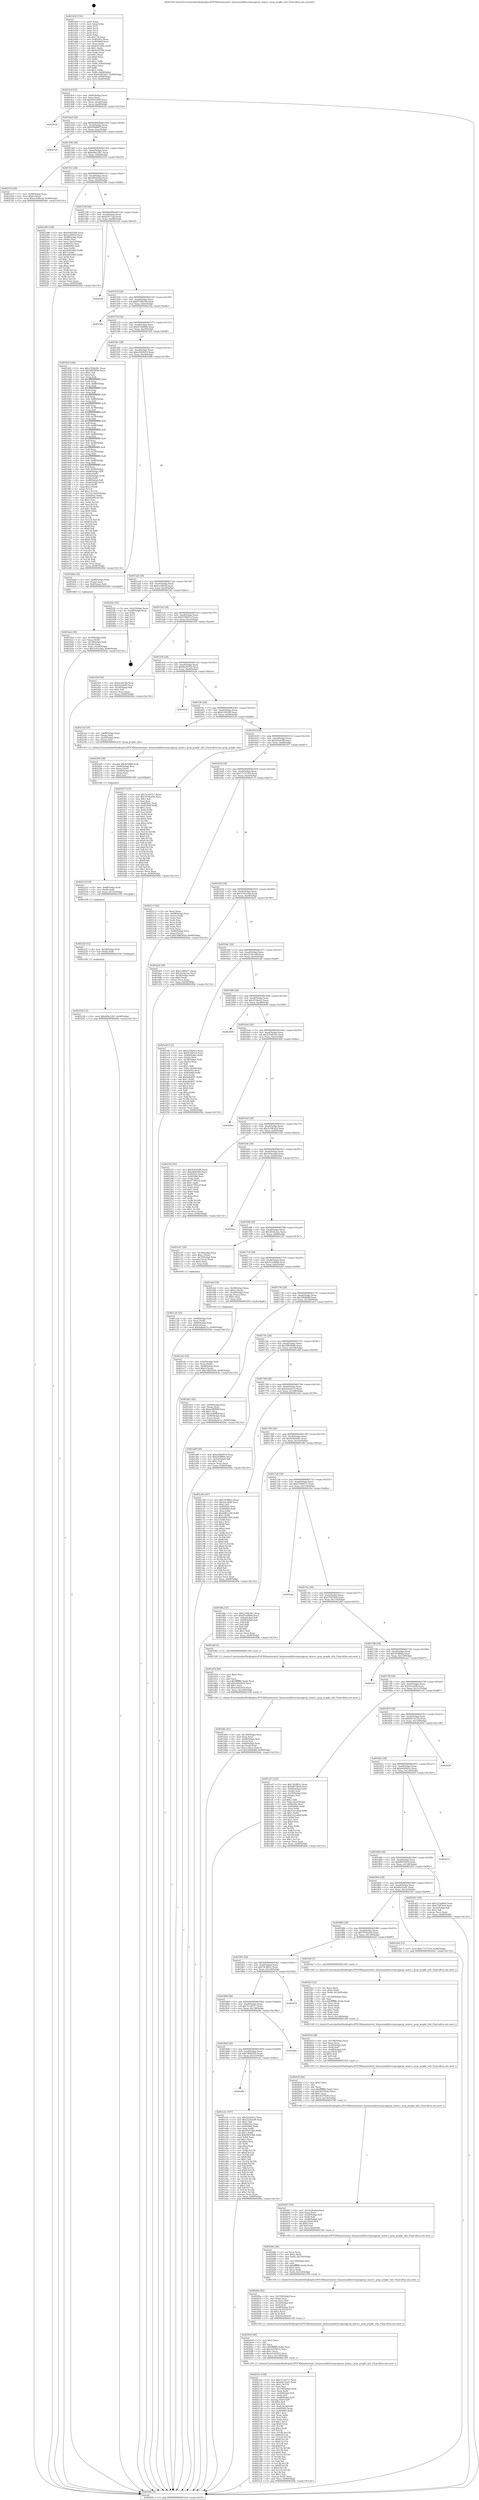 digraph "0x401450" {
  label = "0x401450 (/mnt/c/Users/mathe/Desktop/tcc/POCII/binaries/extr_linuxsounddriverspcsppcsp_mixer.c_pcsp_pcspkr_info_Final-ollvm.out::main(0))"
  labelloc = "t"
  node[shape=record]

  Entry [label="",width=0.3,height=0.3,shape=circle,fillcolor=black,style=filled]
  "0x4014c4" [label="{
     0x4014c4 [32]\l
     | [instrs]\l
     &nbsp;&nbsp;0x4014c4 \<+6\>: mov -0x90(%rbp),%eax\l
     &nbsp;&nbsp;0x4014ca \<+2\>: mov %eax,%ecx\l
     &nbsp;&nbsp;0x4014cc \<+6\>: sub $0x954556f9,%ecx\l
     &nbsp;&nbsp;0x4014d2 \<+6\>: mov %eax,-0xa4(%rbp)\l
     &nbsp;&nbsp;0x4014d8 \<+6\>: mov %ecx,-0xa8(%rbp)\l
     &nbsp;&nbsp;0x4014de \<+6\>: je 0000000000402634 \<main+0x11e4\>\l
  }"]
  "0x402634" [label="{
     0x402634\l
  }", style=dashed]
  "0x4014e4" [label="{
     0x4014e4 [28]\l
     | [instrs]\l
     &nbsp;&nbsp;0x4014e4 \<+5\>: jmp 00000000004014e9 \<main+0x99\>\l
     &nbsp;&nbsp;0x4014e9 \<+6\>: mov -0xa4(%rbp),%eax\l
     &nbsp;&nbsp;0x4014ef \<+5\>: sub $0x9766887f,%eax\l
     &nbsp;&nbsp;0x4014f4 \<+6\>: mov %eax,-0xac(%rbp)\l
     &nbsp;&nbsp;0x4014fa \<+6\>: je 0000000000402259 \<main+0xe09\>\l
  }"]
  Exit [label="",width=0.3,height=0.3,shape=circle,fillcolor=black,style=filled,peripheries=2]
  "0x402259" [label="{
     0x402259\l
  }", style=dashed]
  "0x401500" [label="{
     0x401500 [28]\l
     | [instrs]\l
     &nbsp;&nbsp;0x401500 \<+5\>: jmp 0000000000401505 \<main+0xb5\>\l
     &nbsp;&nbsp;0x401505 \<+6\>: mov -0xa4(%rbp),%eax\l
     &nbsp;&nbsp;0x40150b \<+5\>: sub $0xb49e22b7,%eax\l
     &nbsp;&nbsp;0x401510 \<+6\>: mov %eax,-0xb0(%rbp)\l
     &nbsp;&nbsp;0x401516 \<+6\>: je 0000000000402319 \<main+0xec9\>\l
  }"]
  "0x40223b" [label="{
     0x40223b [15]\l
     | [instrs]\l
     &nbsp;&nbsp;0x40223b \<+10\>: movl $0xb49e22b7,-0x90(%rbp)\l
     &nbsp;&nbsp;0x402245 \<+5\>: jmp 000000000040264c \<main+0x11fc\>\l
  }"]
  "0x402319" [label="{
     0x402319 [28]\l
     | [instrs]\l
     &nbsp;&nbsp;0x402319 \<+7\>: mov -0x88(%rbp),%rax\l
     &nbsp;&nbsp;0x402320 \<+6\>: movl $0x0,(%rax)\l
     &nbsp;&nbsp;0x402326 \<+10\>: movl $0x2c506e5d,-0x90(%rbp)\l
     &nbsp;&nbsp;0x402330 \<+5\>: jmp 000000000040264c \<main+0x11fc\>\l
  }"]
  "0x40151c" [label="{
     0x40151c [28]\l
     | [instrs]\l
     &nbsp;&nbsp;0x40151c \<+5\>: jmp 0000000000401521 \<main+0xd1\>\l
     &nbsp;&nbsp;0x401521 \<+6\>: mov -0xa4(%rbp),%eax\l
     &nbsp;&nbsp;0x401527 \<+5\>: sub $0xcfb9204d,%eax\l
     &nbsp;&nbsp;0x40152c \<+6\>: mov %eax,-0xb4(%rbp)\l
     &nbsp;&nbsp;0x401532 \<+6\>: je 0000000000402390 \<main+0xf40\>\l
  }"]
  "0x40222f" [label="{
     0x40222f [12]\l
     | [instrs]\l
     &nbsp;&nbsp;0x40222f \<+4\>: mov -0x50(%rbp),%rdi\l
     &nbsp;&nbsp;0x402233 \<+3\>: mov (%rdi),%rdi\l
     &nbsp;&nbsp;0x402236 \<+5\>: call 0000000000401030 \<free@plt\>\l
     | [calls]\l
     &nbsp;&nbsp;0x401030 \{1\} (unknown)\l
  }"]
  "0x402390" [label="{
     0x402390 [108]\l
     | [instrs]\l
     &nbsp;&nbsp;0x402390 \<+5\>: mov $0x954556f9,%eax\l
     &nbsp;&nbsp;0x402395 \<+5\>: mov $0xea2f832f,%ecx\l
     &nbsp;&nbsp;0x40239a \<+7\>: mov -0x88(%rbp),%rdx\l
     &nbsp;&nbsp;0x4023a1 \<+2\>: mov (%rdx),%esi\l
     &nbsp;&nbsp;0x4023a3 \<+3\>: mov %esi,-0x2c(%rbp)\l
     &nbsp;&nbsp;0x4023a6 \<+7\>: mov 0x40505c,%esi\l
     &nbsp;&nbsp;0x4023ad \<+7\>: mov 0x405060,%edi\l
     &nbsp;&nbsp;0x4023b4 \<+3\>: mov %esi,%r8d\l
     &nbsp;&nbsp;0x4023b7 \<+7\>: sub $0xa66164f2,%r8d\l
     &nbsp;&nbsp;0x4023be \<+4\>: sub $0x1,%r8d\l
     &nbsp;&nbsp;0x4023c2 \<+7\>: add $0xa66164f2,%r8d\l
     &nbsp;&nbsp;0x4023c9 \<+4\>: imul %r8d,%esi\l
     &nbsp;&nbsp;0x4023cd \<+3\>: and $0x1,%esi\l
     &nbsp;&nbsp;0x4023d0 \<+3\>: cmp $0x0,%esi\l
     &nbsp;&nbsp;0x4023d3 \<+4\>: sete %r9b\l
     &nbsp;&nbsp;0x4023d7 \<+3\>: cmp $0xa,%edi\l
     &nbsp;&nbsp;0x4023da \<+4\>: setl %r10b\l
     &nbsp;&nbsp;0x4023de \<+3\>: mov %r9b,%r11b\l
     &nbsp;&nbsp;0x4023e1 \<+3\>: and %r10b,%r11b\l
     &nbsp;&nbsp;0x4023e4 \<+3\>: xor %r10b,%r9b\l
     &nbsp;&nbsp;0x4023e7 \<+3\>: or %r9b,%r11b\l
     &nbsp;&nbsp;0x4023ea \<+4\>: test $0x1,%r11b\l
     &nbsp;&nbsp;0x4023ee \<+3\>: cmovne %ecx,%eax\l
     &nbsp;&nbsp;0x4023f1 \<+6\>: mov %eax,-0x90(%rbp)\l
     &nbsp;&nbsp;0x4023f7 \<+5\>: jmp 000000000040264c \<main+0x11fc\>\l
  }"]
  "0x401538" [label="{
     0x401538 [28]\l
     | [instrs]\l
     &nbsp;&nbsp;0x401538 \<+5\>: jmp 000000000040153d \<main+0xed\>\l
     &nbsp;&nbsp;0x40153d \<+6\>: mov -0xa4(%rbp),%eax\l
     &nbsp;&nbsp;0x401543 \<+5\>: sub $0xd2977aef,%eax\l
     &nbsp;&nbsp;0x401548 \<+6\>: mov %eax,-0xb8(%rbp)\l
     &nbsp;&nbsp;0x40154e \<+6\>: je 00000000004022af \<main+0xe5f\>\l
  }"]
  "0x40221d" [label="{
     0x40221d [18]\l
     | [instrs]\l
     &nbsp;&nbsp;0x40221d \<+4\>: mov -0x68(%rbp),%rdi\l
     &nbsp;&nbsp;0x402221 \<+3\>: mov (%rdi),%rdi\l
     &nbsp;&nbsp;0x402224 \<+6\>: mov %eax,-0x15c(%rbp)\l
     &nbsp;&nbsp;0x40222a \<+5\>: call 0000000000401030 \<free@plt\>\l
     | [calls]\l
     &nbsp;&nbsp;0x401030 \{1\} (unknown)\l
  }"]
  "0x4022af" [label="{
     0x4022af\l
  }", style=dashed]
  "0x401554" [label="{
     0x401554 [28]\l
     | [instrs]\l
     &nbsp;&nbsp;0x401554 \<+5\>: jmp 0000000000401559 \<main+0x109\>\l
     &nbsp;&nbsp;0x401559 \<+6\>: mov -0xa4(%rbp),%eax\l
     &nbsp;&nbsp;0x40155f \<+5\>: sub $0xd7289338,%eax\l
     &nbsp;&nbsp;0x401564 \<+6\>: mov %eax,-0xbc(%rbp)\l
     &nbsp;&nbsp;0x40156a \<+6\>: je 000000000040230a \<main+0xeba\>\l
  }"]
  "0x402200" [label="{
     0x402200 [29]\l
     | [instrs]\l
     &nbsp;&nbsp;0x402200 \<+10\>: movabs $0x4030b6,%rdi\l
     &nbsp;&nbsp;0x40220a \<+4\>: mov -0x40(%rbp),%rsi\l
     &nbsp;&nbsp;0x40220e \<+2\>: mov %eax,(%rsi)\l
     &nbsp;&nbsp;0x402210 \<+4\>: mov -0x40(%rbp),%rsi\l
     &nbsp;&nbsp;0x402214 \<+2\>: mov (%rsi),%esi\l
     &nbsp;&nbsp;0x402216 \<+2\>: mov $0x0,%al\l
     &nbsp;&nbsp;0x402218 \<+5\>: call 0000000000401040 \<printf@plt\>\l
     | [calls]\l
     &nbsp;&nbsp;0x401040 \{1\} (unknown)\l
  }"]
  "0x40230a" [label="{
     0x40230a\l
  }", style=dashed]
  "0x401570" [label="{
     0x401570 [28]\l
     | [instrs]\l
     &nbsp;&nbsp;0x401570 \<+5\>: jmp 0000000000401575 \<main+0x125\>\l
     &nbsp;&nbsp;0x401575 \<+6\>: mov -0xa4(%rbp),%eax\l
     &nbsp;&nbsp;0x40157b \<+5\>: sub $0xd7e04666,%eax\l
     &nbsp;&nbsp;0x401580 \<+6\>: mov %eax,-0xc0(%rbp)\l
     &nbsp;&nbsp;0x401586 \<+6\>: je 000000000040192f \<main+0x4df\>\l
  }"]
  "0x40210c" [label="{
     0x40210c [168]\l
     | [instrs]\l
     &nbsp;&nbsp;0x40210c \<+5\>: mov $0x7a7eb717,%ecx\l
     &nbsp;&nbsp;0x402111 \<+5\>: mov $0x6fa52ad1,%edx\l
     &nbsp;&nbsp;0x402116 \<+3\>: mov $0x1,%r11b\l
     &nbsp;&nbsp;0x402119 \<+2\>: xor %esi,%esi\l
     &nbsp;&nbsp;0x40211b \<+6\>: mov -0x158(%rbp),%edi\l
     &nbsp;&nbsp;0x402121 \<+3\>: imul %eax,%edi\l
     &nbsp;&nbsp;0x402124 \<+4\>: mov -0x50(%rbp),%r8\l
     &nbsp;&nbsp;0x402128 \<+3\>: mov (%r8),%r8\l
     &nbsp;&nbsp;0x40212b \<+4\>: mov -0x48(%rbp),%r9\l
     &nbsp;&nbsp;0x40212f \<+3\>: movslq (%r9),%r9\l
     &nbsp;&nbsp;0x402132 \<+4\>: shl $0x5,%r9\l
     &nbsp;&nbsp;0x402136 \<+3\>: add %r9,%r8\l
     &nbsp;&nbsp;0x402139 \<+4\>: mov %edi,0x18(%r8)\l
     &nbsp;&nbsp;0x40213d \<+7\>: mov 0x40505c,%eax\l
     &nbsp;&nbsp;0x402144 \<+7\>: mov 0x405060,%edi\l
     &nbsp;&nbsp;0x40214b \<+3\>: sub $0x1,%esi\l
     &nbsp;&nbsp;0x40214e \<+2\>: mov %eax,%ebx\l
     &nbsp;&nbsp;0x402150 \<+2\>: add %esi,%ebx\l
     &nbsp;&nbsp;0x402152 \<+3\>: imul %ebx,%eax\l
     &nbsp;&nbsp;0x402155 \<+3\>: and $0x1,%eax\l
     &nbsp;&nbsp;0x402158 \<+3\>: cmp $0x0,%eax\l
     &nbsp;&nbsp;0x40215b \<+4\>: sete %r14b\l
     &nbsp;&nbsp;0x40215f \<+3\>: cmp $0xa,%edi\l
     &nbsp;&nbsp;0x402162 \<+4\>: setl %r15b\l
     &nbsp;&nbsp;0x402166 \<+3\>: mov %r14b,%r12b\l
     &nbsp;&nbsp;0x402169 \<+4\>: xor $0xff,%r12b\l
     &nbsp;&nbsp;0x40216d \<+3\>: mov %r15b,%r13b\l
     &nbsp;&nbsp;0x402170 \<+4\>: xor $0xff,%r13b\l
     &nbsp;&nbsp;0x402174 \<+4\>: xor $0x0,%r11b\l
     &nbsp;&nbsp;0x402178 \<+3\>: mov %r12b,%al\l
     &nbsp;&nbsp;0x40217b \<+2\>: and $0x0,%al\l
     &nbsp;&nbsp;0x40217d \<+3\>: and %r11b,%r14b\l
     &nbsp;&nbsp;0x402180 \<+3\>: mov %r13b,%sil\l
     &nbsp;&nbsp;0x402183 \<+4\>: and $0x0,%sil\l
     &nbsp;&nbsp;0x402187 \<+3\>: and %r11b,%r15b\l
     &nbsp;&nbsp;0x40218a \<+3\>: or %r14b,%al\l
     &nbsp;&nbsp;0x40218d \<+3\>: or %r15b,%sil\l
     &nbsp;&nbsp;0x402190 \<+3\>: xor %sil,%al\l
     &nbsp;&nbsp;0x402193 \<+3\>: or %r13b,%r12b\l
     &nbsp;&nbsp;0x402196 \<+4\>: xor $0xff,%r12b\l
     &nbsp;&nbsp;0x40219a \<+4\>: or $0x0,%r11b\l
     &nbsp;&nbsp;0x40219e \<+3\>: and %r11b,%r12b\l
     &nbsp;&nbsp;0x4021a1 \<+3\>: or %r12b,%al\l
     &nbsp;&nbsp;0x4021a4 \<+2\>: test $0x1,%al\l
     &nbsp;&nbsp;0x4021a6 \<+3\>: cmovne %edx,%ecx\l
     &nbsp;&nbsp;0x4021a9 \<+6\>: mov %ecx,-0x90(%rbp)\l
     &nbsp;&nbsp;0x4021af \<+5\>: jmp 000000000040264c \<main+0x11fc\>\l
  }"]
  "0x40192f" [label="{
     0x40192f [346]\l
     | [instrs]\l
     &nbsp;&nbsp;0x40192f \<+5\>: mov $0x2354b281,%eax\l
     &nbsp;&nbsp;0x401934 \<+5\>: mov $0x3f85964b,%ecx\l
     &nbsp;&nbsp;0x401939 \<+2\>: mov $0x1,%dl\l
     &nbsp;&nbsp;0x40193b \<+2\>: xor %esi,%esi\l
     &nbsp;&nbsp;0x40193d \<+3\>: mov %rsp,%rdi\l
     &nbsp;&nbsp;0x401940 \<+4\>: add $0xfffffffffffffff0,%rdi\l
     &nbsp;&nbsp;0x401944 \<+3\>: mov %rdi,%rsp\l
     &nbsp;&nbsp;0x401947 \<+7\>: mov %rdi,-0x88(%rbp)\l
     &nbsp;&nbsp;0x40194e \<+3\>: mov %rsp,%rdi\l
     &nbsp;&nbsp;0x401951 \<+4\>: add $0xfffffffffffffff0,%rdi\l
     &nbsp;&nbsp;0x401955 \<+3\>: mov %rdi,%rsp\l
     &nbsp;&nbsp;0x401958 \<+3\>: mov %rsp,%r8\l
     &nbsp;&nbsp;0x40195b \<+4\>: add $0xfffffffffffffff0,%r8\l
     &nbsp;&nbsp;0x40195f \<+3\>: mov %r8,%rsp\l
     &nbsp;&nbsp;0x401962 \<+4\>: mov %r8,-0x80(%rbp)\l
     &nbsp;&nbsp;0x401966 \<+3\>: mov %rsp,%r8\l
     &nbsp;&nbsp;0x401969 \<+4\>: add $0xfffffffffffffff0,%r8\l
     &nbsp;&nbsp;0x40196d \<+3\>: mov %r8,%rsp\l
     &nbsp;&nbsp;0x401970 \<+4\>: mov %r8,-0x78(%rbp)\l
     &nbsp;&nbsp;0x401974 \<+3\>: mov %rsp,%r8\l
     &nbsp;&nbsp;0x401977 \<+4\>: add $0xfffffffffffffff0,%r8\l
     &nbsp;&nbsp;0x40197b \<+3\>: mov %r8,%rsp\l
     &nbsp;&nbsp;0x40197e \<+4\>: mov %r8,-0x70(%rbp)\l
     &nbsp;&nbsp;0x401982 \<+3\>: mov %rsp,%r8\l
     &nbsp;&nbsp;0x401985 \<+4\>: add $0xfffffffffffffff0,%r8\l
     &nbsp;&nbsp;0x401989 \<+3\>: mov %r8,%rsp\l
     &nbsp;&nbsp;0x40198c \<+4\>: mov %r8,-0x68(%rbp)\l
     &nbsp;&nbsp;0x401990 \<+3\>: mov %rsp,%r8\l
     &nbsp;&nbsp;0x401993 \<+4\>: add $0xfffffffffffffff0,%r8\l
     &nbsp;&nbsp;0x401997 \<+3\>: mov %r8,%rsp\l
     &nbsp;&nbsp;0x40199a \<+4\>: mov %r8,-0x60(%rbp)\l
     &nbsp;&nbsp;0x40199e \<+3\>: mov %rsp,%r8\l
     &nbsp;&nbsp;0x4019a1 \<+4\>: add $0xfffffffffffffff0,%r8\l
     &nbsp;&nbsp;0x4019a5 \<+3\>: mov %r8,%rsp\l
     &nbsp;&nbsp;0x4019a8 \<+4\>: mov %r8,-0x58(%rbp)\l
     &nbsp;&nbsp;0x4019ac \<+3\>: mov %rsp,%r8\l
     &nbsp;&nbsp;0x4019af \<+4\>: add $0xfffffffffffffff0,%r8\l
     &nbsp;&nbsp;0x4019b3 \<+3\>: mov %r8,%rsp\l
     &nbsp;&nbsp;0x4019b6 \<+4\>: mov %r8,-0x50(%rbp)\l
     &nbsp;&nbsp;0x4019ba \<+3\>: mov %rsp,%r8\l
     &nbsp;&nbsp;0x4019bd \<+4\>: add $0xfffffffffffffff0,%r8\l
     &nbsp;&nbsp;0x4019c1 \<+3\>: mov %r8,%rsp\l
     &nbsp;&nbsp;0x4019c4 \<+4\>: mov %r8,-0x48(%rbp)\l
     &nbsp;&nbsp;0x4019c8 \<+3\>: mov %rsp,%r8\l
     &nbsp;&nbsp;0x4019cb \<+4\>: add $0xfffffffffffffff0,%r8\l
     &nbsp;&nbsp;0x4019cf \<+3\>: mov %r8,%rsp\l
     &nbsp;&nbsp;0x4019d2 \<+4\>: mov %r8,-0x40(%rbp)\l
     &nbsp;&nbsp;0x4019d6 \<+7\>: mov -0x88(%rbp),%r8\l
     &nbsp;&nbsp;0x4019dd \<+7\>: movl $0x0,(%r8)\l
     &nbsp;&nbsp;0x4019e4 \<+7\>: mov -0x94(%rbp),%r9d\l
     &nbsp;&nbsp;0x4019eb \<+3\>: mov %r9d,(%rdi)\l
     &nbsp;&nbsp;0x4019ee \<+4\>: mov -0x80(%rbp),%r8\l
     &nbsp;&nbsp;0x4019f2 \<+7\>: mov -0xa0(%rbp),%r10\l
     &nbsp;&nbsp;0x4019f9 \<+3\>: mov %r10,(%r8)\l
     &nbsp;&nbsp;0x4019fc \<+3\>: cmpl $0x2,(%rdi)\l
     &nbsp;&nbsp;0x4019ff \<+4\>: setne %r11b\l
     &nbsp;&nbsp;0x401a03 \<+4\>: and $0x1,%r11b\l
     &nbsp;&nbsp;0x401a07 \<+4\>: mov %r11b,-0x35(%rbp)\l
     &nbsp;&nbsp;0x401a0b \<+7\>: mov 0x40505c,%ebx\l
     &nbsp;&nbsp;0x401a12 \<+8\>: mov 0x405060,%r14d\l
     &nbsp;&nbsp;0x401a1a \<+3\>: sub $0x1,%esi\l
     &nbsp;&nbsp;0x401a1d \<+3\>: mov %ebx,%r15d\l
     &nbsp;&nbsp;0x401a20 \<+3\>: add %esi,%r15d\l
     &nbsp;&nbsp;0x401a23 \<+4\>: imul %r15d,%ebx\l
     &nbsp;&nbsp;0x401a27 \<+3\>: and $0x1,%ebx\l
     &nbsp;&nbsp;0x401a2a \<+3\>: cmp $0x0,%ebx\l
     &nbsp;&nbsp;0x401a2d \<+4\>: sete %r11b\l
     &nbsp;&nbsp;0x401a31 \<+4\>: cmp $0xa,%r14d\l
     &nbsp;&nbsp;0x401a35 \<+4\>: setl %r12b\l
     &nbsp;&nbsp;0x401a39 \<+3\>: mov %r11b,%r13b\l
     &nbsp;&nbsp;0x401a3c \<+4\>: xor $0xff,%r13b\l
     &nbsp;&nbsp;0x401a40 \<+3\>: mov %r12b,%sil\l
     &nbsp;&nbsp;0x401a43 \<+4\>: xor $0xff,%sil\l
     &nbsp;&nbsp;0x401a47 \<+3\>: xor $0x0,%dl\l
     &nbsp;&nbsp;0x401a4a \<+3\>: mov %r13b,%dil\l
     &nbsp;&nbsp;0x401a4d \<+4\>: and $0x0,%dil\l
     &nbsp;&nbsp;0x401a51 \<+3\>: and %dl,%r11b\l
     &nbsp;&nbsp;0x401a54 \<+3\>: mov %sil,%r8b\l
     &nbsp;&nbsp;0x401a57 \<+4\>: and $0x0,%r8b\l
     &nbsp;&nbsp;0x401a5b \<+3\>: and %dl,%r12b\l
     &nbsp;&nbsp;0x401a5e \<+3\>: or %r11b,%dil\l
     &nbsp;&nbsp;0x401a61 \<+3\>: or %r12b,%r8b\l
     &nbsp;&nbsp;0x401a64 \<+3\>: xor %r8b,%dil\l
     &nbsp;&nbsp;0x401a67 \<+3\>: or %sil,%r13b\l
     &nbsp;&nbsp;0x401a6a \<+4\>: xor $0xff,%r13b\l
     &nbsp;&nbsp;0x401a6e \<+3\>: or $0x0,%dl\l
     &nbsp;&nbsp;0x401a71 \<+3\>: and %dl,%r13b\l
     &nbsp;&nbsp;0x401a74 \<+3\>: or %r13b,%dil\l
     &nbsp;&nbsp;0x401a77 \<+4\>: test $0x1,%dil\l
     &nbsp;&nbsp;0x401a7b \<+3\>: cmovne %ecx,%eax\l
     &nbsp;&nbsp;0x401a7e \<+6\>: mov %eax,-0x90(%rbp)\l
     &nbsp;&nbsp;0x401a84 \<+5\>: jmp 000000000040264c \<main+0x11fc\>\l
  }"]
  "0x40158c" [label="{
     0x40158c [28]\l
     | [instrs]\l
     &nbsp;&nbsp;0x40158c \<+5\>: jmp 0000000000401591 \<main+0x141\>\l
     &nbsp;&nbsp;0x401591 \<+6\>: mov -0xa4(%rbp),%eax\l
     &nbsp;&nbsp;0x401597 \<+5\>: sub $0xe2820619,%eax\l
     &nbsp;&nbsp;0x40159c \<+6\>: mov %eax,-0xc4(%rbp)\l
     &nbsp;&nbsp;0x4015a2 \<+6\>: je 0000000000401bbb \<main+0x76b\>\l
  }"]
  "0x4020e4" [label="{
     0x4020e4 [40]\l
     | [instrs]\l
     &nbsp;&nbsp;0x4020e4 \<+5\>: mov $0x2,%ecx\l
     &nbsp;&nbsp;0x4020e9 \<+1\>: cltd\l
     &nbsp;&nbsp;0x4020ea \<+2\>: idiv %ecx\l
     &nbsp;&nbsp;0x4020ec \<+6\>: imul $0xfffffffe,%edx,%ecx\l
     &nbsp;&nbsp;0x4020f2 \<+6\>: sub $0xe4343023,%ecx\l
     &nbsp;&nbsp;0x4020f8 \<+3\>: add $0x1,%ecx\l
     &nbsp;&nbsp;0x4020fb \<+6\>: add $0xe4343023,%ecx\l
     &nbsp;&nbsp;0x402101 \<+6\>: mov %ecx,-0x158(%rbp)\l
     &nbsp;&nbsp;0x402107 \<+5\>: call 0000000000401160 \<next_i\>\l
     | [calls]\l
     &nbsp;&nbsp;0x401160 \{1\} (/mnt/c/Users/mathe/Desktop/tcc/POCII/binaries/extr_linuxsounddriverspcsppcsp_mixer.c_pcsp_pcspkr_info_Final-ollvm.out::next_i)\l
  }"]
  "0x401bbb" [label="{
     0x401bbb [16]\l
     | [instrs]\l
     &nbsp;&nbsp;0x401bbb \<+4\>: mov -0x80(%rbp),%rax\l
     &nbsp;&nbsp;0x401bbf \<+3\>: mov (%rax),%rax\l
     &nbsp;&nbsp;0x401bc2 \<+4\>: mov 0x8(%rax),%rdi\l
     &nbsp;&nbsp;0x401bc6 \<+5\>: call 0000000000401060 \<atoi@plt\>\l
     | [calls]\l
     &nbsp;&nbsp;0x401060 \{1\} (unknown)\l
  }"]
  "0x4015a8" [label="{
     0x4015a8 [28]\l
     | [instrs]\l
     &nbsp;&nbsp;0x4015a8 \<+5\>: jmp 00000000004015ad \<main+0x15d\>\l
     &nbsp;&nbsp;0x4015ad \<+6\>: mov -0xa4(%rbp),%eax\l
     &nbsp;&nbsp;0x4015b3 \<+5\>: sub $0xea2f832f,%eax\l
     &nbsp;&nbsp;0x4015b8 \<+6\>: mov %eax,-0xc8(%rbp)\l
     &nbsp;&nbsp;0x4015be \<+6\>: je 00000000004023fc \<main+0xfac\>\l
  }"]
  "0x4020ba" [label="{
     0x4020ba [42]\l
     | [instrs]\l
     &nbsp;&nbsp;0x4020ba \<+6\>: mov -0x154(%rbp),%ecx\l
     &nbsp;&nbsp;0x4020c0 \<+3\>: imul %eax,%ecx\l
     &nbsp;&nbsp;0x4020c3 \<+3\>: movslq %ecx,%r8\l
     &nbsp;&nbsp;0x4020c6 \<+4\>: mov -0x50(%rbp),%r9\l
     &nbsp;&nbsp;0x4020ca \<+3\>: mov (%r9),%r9\l
     &nbsp;&nbsp;0x4020cd \<+4\>: mov -0x48(%rbp),%r10\l
     &nbsp;&nbsp;0x4020d1 \<+3\>: movslq (%r10),%r10\l
     &nbsp;&nbsp;0x4020d4 \<+4\>: shl $0x5,%r10\l
     &nbsp;&nbsp;0x4020d8 \<+3\>: add %r10,%r9\l
     &nbsp;&nbsp;0x4020db \<+4\>: mov %r8,0x10(%r9)\l
     &nbsp;&nbsp;0x4020df \<+5\>: call 0000000000401160 \<next_i\>\l
     | [calls]\l
     &nbsp;&nbsp;0x401160 \{1\} (/mnt/c/Users/mathe/Desktop/tcc/POCII/binaries/extr_linuxsounddriverspcsppcsp_mixer.c_pcsp_pcspkr_info_Final-ollvm.out::next_i)\l
  }"]
  "0x4023fc" [label="{
     0x4023fc [18]\l
     | [instrs]\l
     &nbsp;&nbsp;0x4023fc \<+3\>: mov -0x2c(%rbp),%eax\l
     &nbsp;&nbsp;0x4023ff \<+4\>: lea -0x28(%rbp),%rsp\l
     &nbsp;&nbsp;0x402403 \<+1\>: pop %rbx\l
     &nbsp;&nbsp;0x402404 \<+2\>: pop %r12\l
     &nbsp;&nbsp;0x402406 \<+2\>: pop %r13\l
     &nbsp;&nbsp;0x402408 \<+2\>: pop %r14\l
     &nbsp;&nbsp;0x40240a \<+2\>: pop %r15\l
     &nbsp;&nbsp;0x40240c \<+1\>: pop %rbp\l
     &nbsp;&nbsp;0x40240d \<+1\>: ret\l
  }"]
  "0x4015c4" [label="{
     0x4015c4 [28]\l
     | [instrs]\l
     &nbsp;&nbsp;0x4015c4 \<+5\>: jmp 00000000004015c9 \<main+0x179\>\l
     &nbsp;&nbsp;0x4015c9 \<+6\>: mov -0xa4(%rbp),%eax\l
     &nbsp;&nbsp;0x4015cf \<+5\>: sub $0xf13b83c2,%eax\l
     &nbsp;&nbsp;0x4015d4 \<+6\>: mov %eax,-0xcc(%rbp)\l
     &nbsp;&nbsp;0x4015da \<+6\>: je 0000000000401f39 \<main+0xae9\>\l
  }"]
  "0x40208e" [label="{
     0x40208e [44]\l
     | [instrs]\l
     &nbsp;&nbsp;0x40208e \<+2\>: xor %ecx,%ecx\l
     &nbsp;&nbsp;0x402090 \<+5\>: mov $0x2,%edx\l
     &nbsp;&nbsp;0x402095 \<+6\>: mov %edx,-0x150(%rbp)\l
     &nbsp;&nbsp;0x40209b \<+1\>: cltd\l
     &nbsp;&nbsp;0x40209c \<+6\>: mov -0x150(%rbp),%esi\l
     &nbsp;&nbsp;0x4020a2 \<+2\>: idiv %esi\l
     &nbsp;&nbsp;0x4020a4 \<+6\>: imul $0xfffffffe,%edx,%edx\l
     &nbsp;&nbsp;0x4020aa \<+3\>: sub $0x1,%ecx\l
     &nbsp;&nbsp;0x4020ad \<+2\>: sub %ecx,%edx\l
     &nbsp;&nbsp;0x4020af \<+6\>: mov %edx,-0x154(%rbp)\l
     &nbsp;&nbsp;0x4020b5 \<+5\>: call 0000000000401160 \<next_i\>\l
     | [calls]\l
     &nbsp;&nbsp;0x401160 \{1\} (/mnt/c/Users/mathe/Desktop/tcc/POCII/binaries/extr_linuxsounddriverspcsppcsp_mixer.c_pcsp_pcspkr_info_Final-ollvm.out::next_i)\l
  }"]
  "0x401f39" [label="{
     0x401f39 [30]\l
     | [instrs]\l
     &nbsp;&nbsp;0x401f39 \<+5\>: mov $0xfc1f4189,%eax\l
     &nbsp;&nbsp;0x401f3e \<+5\>: mov $0xd32dc89,%ecx\l
     &nbsp;&nbsp;0x401f43 \<+3\>: mov -0x2d(%rbp),%dl\l
     &nbsp;&nbsp;0x401f46 \<+3\>: test $0x1,%dl\l
     &nbsp;&nbsp;0x401f49 \<+3\>: cmovne %ecx,%eax\l
     &nbsp;&nbsp;0x401f4c \<+6\>: mov %eax,-0x90(%rbp)\l
     &nbsp;&nbsp;0x401f52 \<+5\>: jmp 000000000040264c \<main+0x11fc\>\l
  }"]
  "0x4015e0" [label="{
     0x4015e0 [28]\l
     | [instrs]\l
     &nbsp;&nbsp;0x4015e0 \<+5\>: jmp 00000000004015e5 \<main+0x195\>\l
     &nbsp;&nbsp;0x4015e5 \<+6\>: mov -0xa4(%rbp),%eax\l
     &nbsp;&nbsp;0x4015eb \<+5\>: sub $0xfbe28792,%eax\l
     &nbsp;&nbsp;0x4015f0 \<+6\>: mov %eax,-0xd0(%rbp)\l
     &nbsp;&nbsp;0x4015f6 \<+6\>: je 0000000000401b3a \<main+0x6ea\>\l
  }"]
  "0x402067" [label="{
     0x402067 [39]\l
     | [instrs]\l
     &nbsp;&nbsp;0x402067 \<+6\>: mov -0x14c(%rbp),%ecx\l
     &nbsp;&nbsp;0x40206d \<+3\>: imul %eax,%ecx\l
     &nbsp;&nbsp;0x402070 \<+4\>: mov -0x50(%rbp),%r8\l
     &nbsp;&nbsp;0x402074 \<+3\>: mov (%r8),%r8\l
     &nbsp;&nbsp;0x402077 \<+4\>: mov -0x48(%rbp),%r9\l
     &nbsp;&nbsp;0x40207b \<+3\>: movslq (%r9),%r9\l
     &nbsp;&nbsp;0x40207e \<+4\>: shl $0x5,%r9\l
     &nbsp;&nbsp;0x402082 \<+3\>: add %r9,%r8\l
     &nbsp;&nbsp;0x402085 \<+4\>: mov %ecx,0x8(%r8)\l
     &nbsp;&nbsp;0x402089 \<+5\>: call 0000000000401160 \<next_i\>\l
     | [calls]\l
     &nbsp;&nbsp;0x401160 \{1\} (/mnt/c/Users/mathe/Desktop/tcc/POCII/binaries/extr_linuxsounddriverspcsppcsp_mixer.c_pcsp_pcspkr_info_Final-ollvm.out::next_i)\l
  }"]
  "0x401b3a" [label="{
     0x401b3a\l
  }", style=dashed]
  "0x4015fc" [label="{
     0x4015fc [28]\l
     | [instrs]\l
     &nbsp;&nbsp;0x4015fc \<+5\>: jmp 0000000000401601 \<main+0x1b1\>\l
     &nbsp;&nbsp;0x401601 \<+6\>: mov -0xa4(%rbp),%eax\l
     &nbsp;&nbsp;0x401607 \<+5\>: sub $0xfc1f4189,%eax\l
     &nbsp;&nbsp;0x40160c \<+6\>: mov %eax,-0xd4(%rbp)\l
     &nbsp;&nbsp;0x401612 \<+6\>: je 00000000004021ed \<main+0xd9d\>\l
  }"]
  "0x40203f" [label="{
     0x40203f [40]\l
     | [instrs]\l
     &nbsp;&nbsp;0x40203f \<+5\>: mov $0x2,%ecx\l
     &nbsp;&nbsp;0x402044 \<+1\>: cltd\l
     &nbsp;&nbsp;0x402045 \<+2\>: idiv %ecx\l
     &nbsp;&nbsp;0x402047 \<+6\>: imul $0xfffffffe,%edx,%ecx\l
     &nbsp;&nbsp;0x40204d \<+6\>: sub $0x36379e83,%ecx\l
     &nbsp;&nbsp;0x402053 \<+3\>: add $0x1,%ecx\l
     &nbsp;&nbsp;0x402056 \<+6\>: add $0x36379e83,%ecx\l
     &nbsp;&nbsp;0x40205c \<+6\>: mov %ecx,-0x14c(%rbp)\l
     &nbsp;&nbsp;0x402062 \<+5\>: call 0000000000401160 \<next_i\>\l
     | [calls]\l
     &nbsp;&nbsp;0x401160 \{1\} (/mnt/c/Users/mathe/Desktop/tcc/POCII/binaries/extr_linuxsounddriverspcsppcsp_mixer.c_pcsp_pcspkr_info_Final-ollvm.out::next_i)\l
  }"]
  "0x4021ed" [label="{
     0x4021ed [19]\l
     | [instrs]\l
     &nbsp;&nbsp;0x4021ed \<+4\>: mov -0x68(%rbp),%rax\l
     &nbsp;&nbsp;0x4021f1 \<+3\>: mov (%rax),%rdi\l
     &nbsp;&nbsp;0x4021f4 \<+4\>: mov -0x50(%rbp),%rax\l
     &nbsp;&nbsp;0x4021f8 \<+3\>: mov (%rax),%rsi\l
     &nbsp;&nbsp;0x4021fb \<+5\>: call 0000000000401410 \<pcsp_pcspkr_info\>\l
     | [calls]\l
     &nbsp;&nbsp;0x401410 \{1\} (/mnt/c/Users/mathe/Desktop/tcc/POCII/binaries/extr_linuxsounddriverspcsppcsp_mixer.c_pcsp_pcspkr_info_Final-ollvm.out::pcsp_pcspkr_info)\l
  }"]
  "0x401618" [label="{
     0x401618 [28]\l
     | [instrs]\l
     &nbsp;&nbsp;0x401618 \<+5\>: jmp 000000000040161d \<main+0x1cd\>\l
     &nbsp;&nbsp;0x40161d \<+6\>: mov -0xa4(%rbp),%eax\l
     &nbsp;&nbsp;0x401623 \<+5\>: sub $0xd32dc89,%eax\l
     &nbsp;&nbsp;0x401628 \<+6\>: mov %eax,-0xd8(%rbp)\l
     &nbsp;&nbsp;0x40162e \<+6\>: je 0000000000401f57 \<main+0xb07\>\l
  }"]
  "0x402019" [label="{
     0x402019 [38]\l
     | [instrs]\l
     &nbsp;&nbsp;0x402019 \<+6\>: mov -0x148(%rbp),%ecx\l
     &nbsp;&nbsp;0x40201f \<+3\>: imul %eax,%ecx\l
     &nbsp;&nbsp;0x402022 \<+4\>: mov -0x50(%rbp),%r8\l
     &nbsp;&nbsp;0x402026 \<+3\>: mov (%r8),%r8\l
     &nbsp;&nbsp;0x402029 \<+4\>: mov -0x48(%rbp),%r9\l
     &nbsp;&nbsp;0x40202d \<+3\>: movslq (%r9),%r9\l
     &nbsp;&nbsp;0x402030 \<+4\>: shl $0x5,%r9\l
     &nbsp;&nbsp;0x402034 \<+3\>: add %r9,%r8\l
     &nbsp;&nbsp;0x402037 \<+3\>: mov %ecx,(%r8)\l
     &nbsp;&nbsp;0x40203a \<+5\>: call 0000000000401160 \<next_i\>\l
     | [calls]\l
     &nbsp;&nbsp;0x401160 \{1\} (/mnt/c/Users/mathe/Desktop/tcc/POCII/binaries/extr_linuxsounddriverspcsppcsp_mixer.c_pcsp_pcspkr_info_Final-ollvm.out::next_i)\l
  }"]
  "0x401f57" [label="{
     0x401f57 [137]\l
     | [instrs]\l
     &nbsp;&nbsp;0x401f57 \<+5\>: mov $0x7a7eb717,%eax\l
     &nbsp;&nbsp;0x401f5c \<+5\>: mov $0x707bed30,%ecx\l
     &nbsp;&nbsp;0x401f61 \<+2\>: mov $0x1,%dl\l
     &nbsp;&nbsp;0x401f63 \<+2\>: xor %esi,%esi\l
     &nbsp;&nbsp;0x401f65 \<+7\>: mov 0x40505c,%edi\l
     &nbsp;&nbsp;0x401f6c \<+8\>: mov 0x405060,%r8d\l
     &nbsp;&nbsp;0x401f74 \<+3\>: sub $0x1,%esi\l
     &nbsp;&nbsp;0x401f77 \<+3\>: mov %edi,%r9d\l
     &nbsp;&nbsp;0x401f7a \<+3\>: add %esi,%r9d\l
     &nbsp;&nbsp;0x401f7d \<+4\>: imul %r9d,%edi\l
     &nbsp;&nbsp;0x401f81 \<+3\>: and $0x1,%edi\l
     &nbsp;&nbsp;0x401f84 \<+3\>: cmp $0x0,%edi\l
     &nbsp;&nbsp;0x401f87 \<+4\>: sete %r10b\l
     &nbsp;&nbsp;0x401f8b \<+4\>: cmp $0xa,%r8d\l
     &nbsp;&nbsp;0x401f8f \<+4\>: setl %r11b\l
     &nbsp;&nbsp;0x401f93 \<+3\>: mov %r10b,%bl\l
     &nbsp;&nbsp;0x401f96 \<+3\>: xor $0xff,%bl\l
     &nbsp;&nbsp;0x401f99 \<+3\>: mov %r11b,%r14b\l
     &nbsp;&nbsp;0x401f9c \<+4\>: xor $0xff,%r14b\l
     &nbsp;&nbsp;0x401fa0 \<+3\>: xor $0x0,%dl\l
     &nbsp;&nbsp;0x401fa3 \<+3\>: mov %bl,%r15b\l
     &nbsp;&nbsp;0x401fa6 \<+4\>: and $0x0,%r15b\l
     &nbsp;&nbsp;0x401faa \<+3\>: and %dl,%r10b\l
     &nbsp;&nbsp;0x401fad \<+3\>: mov %r14b,%r12b\l
     &nbsp;&nbsp;0x401fb0 \<+4\>: and $0x0,%r12b\l
     &nbsp;&nbsp;0x401fb4 \<+3\>: and %dl,%r11b\l
     &nbsp;&nbsp;0x401fb7 \<+3\>: or %r10b,%r15b\l
     &nbsp;&nbsp;0x401fba \<+3\>: or %r11b,%r12b\l
     &nbsp;&nbsp;0x401fbd \<+3\>: xor %r12b,%r15b\l
     &nbsp;&nbsp;0x401fc0 \<+3\>: or %r14b,%bl\l
     &nbsp;&nbsp;0x401fc3 \<+3\>: xor $0xff,%bl\l
     &nbsp;&nbsp;0x401fc6 \<+3\>: or $0x0,%dl\l
     &nbsp;&nbsp;0x401fc9 \<+2\>: and %dl,%bl\l
     &nbsp;&nbsp;0x401fcb \<+3\>: or %bl,%r15b\l
     &nbsp;&nbsp;0x401fce \<+4\>: test $0x1,%r15b\l
     &nbsp;&nbsp;0x401fd2 \<+3\>: cmovne %ecx,%eax\l
     &nbsp;&nbsp;0x401fd5 \<+6\>: mov %eax,-0x90(%rbp)\l
     &nbsp;&nbsp;0x401fdb \<+5\>: jmp 000000000040264c \<main+0x11fc\>\l
  }"]
  "0x401634" [label="{
     0x401634 [28]\l
     | [instrs]\l
     &nbsp;&nbsp;0x401634 \<+5\>: jmp 0000000000401639 \<main+0x1e9\>\l
     &nbsp;&nbsp;0x401639 \<+6\>: mov -0xa4(%rbp),%eax\l
     &nbsp;&nbsp;0x40163f \<+5\>: sub $0x17157316,%eax\l
     &nbsp;&nbsp;0x401644 \<+6\>: mov %eax,-0xdc(%rbp)\l
     &nbsp;&nbsp;0x40164a \<+6\>: je 00000000004021c3 \<main+0xd73\>\l
  }"]
  "0x401fe5" [label="{
     0x401fe5 [52]\l
     | [instrs]\l
     &nbsp;&nbsp;0x401fe5 \<+2\>: xor %ecx,%ecx\l
     &nbsp;&nbsp;0x401fe7 \<+5\>: mov $0x2,%edx\l
     &nbsp;&nbsp;0x401fec \<+6\>: mov %edx,-0x144(%rbp)\l
     &nbsp;&nbsp;0x401ff2 \<+1\>: cltd\l
     &nbsp;&nbsp;0x401ff3 \<+6\>: mov -0x144(%rbp),%esi\l
     &nbsp;&nbsp;0x401ff9 \<+2\>: idiv %esi\l
     &nbsp;&nbsp;0x401ffb \<+6\>: imul $0xfffffffe,%edx,%edx\l
     &nbsp;&nbsp;0x402001 \<+2\>: mov %ecx,%edi\l
     &nbsp;&nbsp;0x402003 \<+2\>: sub %edx,%edi\l
     &nbsp;&nbsp;0x402005 \<+2\>: mov %ecx,%edx\l
     &nbsp;&nbsp;0x402007 \<+3\>: sub $0x1,%edx\l
     &nbsp;&nbsp;0x40200a \<+2\>: add %edx,%edi\l
     &nbsp;&nbsp;0x40200c \<+2\>: sub %edi,%ecx\l
     &nbsp;&nbsp;0x40200e \<+6\>: mov %ecx,-0x148(%rbp)\l
     &nbsp;&nbsp;0x402014 \<+5\>: call 0000000000401160 \<next_i\>\l
     | [calls]\l
     &nbsp;&nbsp;0x401160 \{1\} (/mnt/c/Users/mathe/Desktop/tcc/POCII/binaries/extr_linuxsounddriverspcsppcsp_mixer.c_pcsp_pcspkr_info_Final-ollvm.out::next_i)\l
  }"]
  "0x4021c3" [label="{
     0x4021c3 [42]\l
     | [instrs]\l
     &nbsp;&nbsp;0x4021c3 \<+2\>: xor %eax,%eax\l
     &nbsp;&nbsp;0x4021c5 \<+4\>: mov -0x48(%rbp),%rcx\l
     &nbsp;&nbsp;0x4021c9 \<+2\>: mov (%rcx),%edx\l
     &nbsp;&nbsp;0x4021cb \<+2\>: mov %eax,%esi\l
     &nbsp;&nbsp;0x4021cd \<+2\>: sub %edx,%esi\l
     &nbsp;&nbsp;0x4021cf \<+2\>: mov %eax,%edx\l
     &nbsp;&nbsp;0x4021d1 \<+3\>: sub $0x1,%edx\l
     &nbsp;&nbsp;0x4021d4 \<+2\>: add %edx,%esi\l
     &nbsp;&nbsp;0x4021d6 \<+2\>: sub %esi,%eax\l
     &nbsp;&nbsp;0x4021d8 \<+4\>: mov -0x48(%rbp),%rcx\l
     &nbsp;&nbsp;0x4021dc \<+2\>: mov %eax,(%rcx)\l
     &nbsp;&nbsp;0x4021de \<+10\>: movl $0x7d8b3056,-0x90(%rbp)\l
     &nbsp;&nbsp;0x4021e8 \<+5\>: jmp 000000000040264c \<main+0x11fc\>\l
  }"]
  "0x401650" [label="{
     0x401650 [28]\l
     | [instrs]\l
     &nbsp;&nbsp;0x401650 \<+5\>: jmp 0000000000401655 \<main+0x205\>\l
     &nbsp;&nbsp;0x401655 \<+6\>: mov -0xa4(%rbp),%eax\l
     &nbsp;&nbsp;0x40165b \<+5\>: sub $0x1e43a5da,%eax\l
     &nbsp;&nbsp;0x401660 \<+6\>: mov %eax,-0xe0(%rbp)\l
     &nbsp;&nbsp;0x401666 \<+6\>: je 0000000000401be9 \<main+0x799\>\l
  }"]
  "0x4018f0" [label="{
     0x4018f0\l
  }", style=dashed]
  "0x401be9" [label="{
     0x401be9 [30]\l
     | [instrs]\l
     &nbsp;&nbsp;0x401be9 \<+5\>: mov $0x57009e71,%eax\l
     &nbsp;&nbsp;0x401bee \<+5\>: mov $0x3616a1ac,%ecx\l
     &nbsp;&nbsp;0x401bf3 \<+3\>: mov -0x34(%rbp),%edx\l
     &nbsp;&nbsp;0x401bf6 \<+3\>: cmp $0x0,%edx\l
     &nbsp;&nbsp;0x401bf9 \<+3\>: cmove %ecx,%eax\l
     &nbsp;&nbsp;0x401bfc \<+6\>: mov %eax,-0x90(%rbp)\l
     &nbsp;&nbsp;0x401c02 \<+5\>: jmp 000000000040264c \<main+0x11fc\>\l
  }"]
  "0x40166c" [label="{
     0x40166c [28]\l
     | [instrs]\l
     &nbsp;&nbsp;0x40166c \<+5\>: jmp 0000000000401671 \<main+0x221\>\l
     &nbsp;&nbsp;0x401671 \<+6\>: mov -0xa4(%rbp),%eax\l
     &nbsp;&nbsp;0x401677 \<+5\>: sub $0x2224ced0,%eax\l
     &nbsp;&nbsp;0x40167c \<+6\>: mov %eax,-0xe4(%rbp)\l
     &nbsp;&nbsp;0x401682 \<+6\>: je 0000000000401ebf \<main+0xa6f\>\l
  }"]
  "0x401e2c" [label="{
     0x401e2c [147]\l
     | [instrs]\l
     &nbsp;&nbsp;0x401e2c \<+5\>: mov $0x2234efc2,%eax\l
     &nbsp;&nbsp;0x401e31 \<+5\>: mov $0x2224ced0,%ecx\l
     &nbsp;&nbsp;0x401e36 \<+2\>: mov $0x1,%dl\l
     &nbsp;&nbsp;0x401e38 \<+7\>: mov 0x40505c,%esi\l
     &nbsp;&nbsp;0x401e3f \<+7\>: mov 0x405060,%edi\l
     &nbsp;&nbsp;0x401e46 \<+3\>: mov %esi,%r8d\l
     &nbsp;&nbsp;0x401e49 \<+7\>: sub $0xf5051f66,%r8d\l
     &nbsp;&nbsp;0x401e50 \<+4\>: sub $0x1,%r8d\l
     &nbsp;&nbsp;0x401e54 \<+7\>: add $0xf5051f66,%r8d\l
     &nbsp;&nbsp;0x401e5b \<+4\>: imul %r8d,%esi\l
     &nbsp;&nbsp;0x401e5f \<+3\>: and $0x1,%esi\l
     &nbsp;&nbsp;0x401e62 \<+3\>: cmp $0x0,%esi\l
     &nbsp;&nbsp;0x401e65 \<+4\>: sete %r9b\l
     &nbsp;&nbsp;0x401e69 \<+3\>: cmp $0xa,%edi\l
     &nbsp;&nbsp;0x401e6c \<+4\>: setl %r10b\l
     &nbsp;&nbsp;0x401e70 \<+3\>: mov %r9b,%r11b\l
     &nbsp;&nbsp;0x401e73 \<+4\>: xor $0xff,%r11b\l
     &nbsp;&nbsp;0x401e77 \<+3\>: mov %r10b,%bl\l
     &nbsp;&nbsp;0x401e7a \<+3\>: xor $0xff,%bl\l
     &nbsp;&nbsp;0x401e7d \<+3\>: xor $0x1,%dl\l
     &nbsp;&nbsp;0x401e80 \<+3\>: mov %r11b,%r14b\l
     &nbsp;&nbsp;0x401e83 \<+4\>: and $0xff,%r14b\l
     &nbsp;&nbsp;0x401e87 \<+3\>: and %dl,%r9b\l
     &nbsp;&nbsp;0x401e8a \<+3\>: mov %bl,%r15b\l
     &nbsp;&nbsp;0x401e8d \<+4\>: and $0xff,%r15b\l
     &nbsp;&nbsp;0x401e91 \<+3\>: and %dl,%r10b\l
     &nbsp;&nbsp;0x401e94 \<+3\>: or %r9b,%r14b\l
     &nbsp;&nbsp;0x401e97 \<+3\>: or %r10b,%r15b\l
     &nbsp;&nbsp;0x401e9a \<+3\>: xor %r15b,%r14b\l
     &nbsp;&nbsp;0x401e9d \<+3\>: or %bl,%r11b\l
     &nbsp;&nbsp;0x401ea0 \<+4\>: xor $0xff,%r11b\l
     &nbsp;&nbsp;0x401ea4 \<+3\>: or $0x1,%dl\l
     &nbsp;&nbsp;0x401ea7 \<+3\>: and %dl,%r11b\l
     &nbsp;&nbsp;0x401eaa \<+3\>: or %r11b,%r14b\l
     &nbsp;&nbsp;0x401ead \<+4\>: test $0x1,%r14b\l
     &nbsp;&nbsp;0x401eb1 \<+3\>: cmovne %ecx,%eax\l
     &nbsp;&nbsp;0x401eb4 \<+6\>: mov %eax,-0x90(%rbp)\l
     &nbsp;&nbsp;0x401eba \<+5\>: jmp 000000000040264c \<main+0x11fc\>\l
  }"]
  "0x401ebf" [label="{
     0x401ebf [122]\l
     | [instrs]\l
     &nbsp;&nbsp;0x401ebf \<+5\>: mov $0x2234efc2,%eax\l
     &nbsp;&nbsp;0x401ec4 \<+5\>: mov $0xf13b83c2,%ecx\l
     &nbsp;&nbsp;0x401ec9 \<+4\>: mov -0x48(%rbp),%rdx\l
     &nbsp;&nbsp;0x401ecd \<+2\>: mov (%rdx),%esi\l
     &nbsp;&nbsp;0x401ecf \<+4\>: mov -0x58(%rbp),%rdx\l
     &nbsp;&nbsp;0x401ed3 \<+2\>: cmp (%rdx),%esi\l
     &nbsp;&nbsp;0x401ed5 \<+4\>: setl %dil\l
     &nbsp;&nbsp;0x401ed9 \<+4\>: and $0x1,%dil\l
     &nbsp;&nbsp;0x401edd \<+4\>: mov %dil,-0x2d(%rbp)\l
     &nbsp;&nbsp;0x401ee1 \<+7\>: mov 0x40505c,%esi\l
     &nbsp;&nbsp;0x401ee8 \<+8\>: mov 0x405060,%r8d\l
     &nbsp;&nbsp;0x401ef0 \<+3\>: mov %esi,%r9d\l
     &nbsp;&nbsp;0x401ef3 \<+7\>: add $0xfa8cf837,%r9d\l
     &nbsp;&nbsp;0x401efa \<+4\>: sub $0x1,%r9d\l
     &nbsp;&nbsp;0x401efe \<+7\>: sub $0xfa8cf837,%r9d\l
     &nbsp;&nbsp;0x401f05 \<+4\>: imul %r9d,%esi\l
     &nbsp;&nbsp;0x401f09 \<+3\>: and $0x1,%esi\l
     &nbsp;&nbsp;0x401f0c \<+3\>: cmp $0x0,%esi\l
     &nbsp;&nbsp;0x401f0f \<+4\>: sete %dil\l
     &nbsp;&nbsp;0x401f13 \<+4\>: cmp $0xa,%r8d\l
     &nbsp;&nbsp;0x401f17 \<+4\>: setl %r10b\l
     &nbsp;&nbsp;0x401f1b \<+3\>: mov %dil,%r11b\l
     &nbsp;&nbsp;0x401f1e \<+3\>: and %r10b,%r11b\l
     &nbsp;&nbsp;0x401f21 \<+3\>: xor %r10b,%dil\l
     &nbsp;&nbsp;0x401f24 \<+3\>: or %dil,%r11b\l
     &nbsp;&nbsp;0x401f27 \<+4\>: test $0x1,%r11b\l
     &nbsp;&nbsp;0x401f2b \<+3\>: cmovne %ecx,%eax\l
     &nbsp;&nbsp;0x401f2e \<+6\>: mov %eax,-0x90(%rbp)\l
     &nbsp;&nbsp;0x401f34 \<+5\>: jmp 000000000040264c \<main+0x11fc\>\l
  }"]
  "0x401688" [label="{
     0x401688 [28]\l
     | [instrs]\l
     &nbsp;&nbsp;0x401688 \<+5\>: jmp 000000000040168d \<main+0x23d\>\l
     &nbsp;&nbsp;0x40168d \<+6\>: mov -0xa4(%rbp),%eax\l
     &nbsp;&nbsp;0x401693 \<+5\>: sub $0x2234efc2,%eax\l
     &nbsp;&nbsp;0x401698 \<+6\>: mov %eax,-0xe8(%rbp)\l
     &nbsp;&nbsp;0x40169e \<+6\>: je 0000000000402499 \<main+0x1049\>\l
  }"]
  "0x4018d4" [label="{
     0x4018d4 [28]\l
     | [instrs]\l
     &nbsp;&nbsp;0x4018d4 \<+5\>: jmp 00000000004018d9 \<main+0x489\>\l
     &nbsp;&nbsp;0x4018d9 \<+6\>: mov -0xa4(%rbp),%eax\l
     &nbsp;&nbsp;0x4018df \<+5\>: sub $0x7d8b3056,%eax\l
     &nbsp;&nbsp;0x4018e4 \<+6\>: mov %eax,-0x13c(%rbp)\l
     &nbsp;&nbsp;0x4018ea \<+6\>: je 0000000000401e2c \<main+0x9dc\>\l
  }"]
  "0x402499" [label="{
     0x402499\l
  }", style=dashed]
  "0x4016a4" [label="{
     0x4016a4 [28]\l
     | [instrs]\l
     &nbsp;&nbsp;0x4016a4 \<+5\>: jmp 00000000004016a9 \<main+0x259\>\l
     &nbsp;&nbsp;0x4016a9 \<+6\>: mov -0xa4(%rbp),%eax\l
     &nbsp;&nbsp;0x4016af \<+5\>: sub $0x2354b281,%eax\l
     &nbsp;&nbsp;0x4016b4 \<+6\>: mov %eax,-0xec(%rbp)\l
     &nbsp;&nbsp;0x4016ba \<+6\>: je 000000000040240e \<main+0xfbe\>\l
  }"]
  "0x4024be" [label="{
     0x4024be\l
  }", style=dashed]
  "0x40240e" [label="{
     0x40240e\l
  }", style=dashed]
  "0x4016c0" [label="{
     0x4016c0 [28]\l
     | [instrs]\l
     &nbsp;&nbsp;0x4016c0 \<+5\>: jmp 00000000004016c5 \<main+0x275\>\l
     &nbsp;&nbsp;0x4016c5 \<+6\>: mov -0xa4(%rbp),%eax\l
     &nbsp;&nbsp;0x4016cb \<+5\>: sub $0x2c506e5d,%eax\l
     &nbsp;&nbsp;0x4016d0 \<+6\>: mov %eax,-0xf0(%rbp)\l
     &nbsp;&nbsp;0x4016d6 \<+6\>: je 0000000000402335 \<main+0xee5\>\l
  }"]
  "0x4018b8" [label="{
     0x4018b8 [28]\l
     | [instrs]\l
     &nbsp;&nbsp;0x4018b8 \<+5\>: jmp 00000000004018bd \<main+0x46d\>\l
     &nbsp;&nbsp;0x4018bd \<+6\>: mov -0xa4(%rbp),%eax\l
     &nbsp;&nbsp;0x4018c3 \<+5\>: sub $0x7a7eb717,%eax\l
     &nbsp;&nbsp;0x4018c8 \<+6\>: mov %eax,-0x138(%rbp)\l
     &nbsp;&nbsp;0x4018ce \<+6\>: je 00000000004024be \<main+0x106e\>\l
  }"]
  "0x402335" [label="{
     0x402335 [91]\l
     | [instrs]\l
     &nbsp;&nbsp;0x402335 \<+5\>: mov $0x954556f9,%eax\l
     &nbsp;&nbsp;0x40233a \<+5\>: mov $0xcfb9204d,%ecx\l
     &nbsp;&nbsp;0x40233f \<+7\>: mov 0x40505c,%edx\l
     &nbsp;&nbsp;0x402346 \<+7\>: mov 0x405060,%esi\l
     &nbsp;&nbsp;0x40234d \<+2\>: mov %edx,%edi\l
     &nbsp;&nbsp;0x40234f \<+6\>: add $0x477f02cd,%edi\l
     &nbsp;&nbsp;0x402355 \<+3\>: sub $0x1,%edi\l
     &nbsp;&nbsp;0x402358 \<+6\>: sub $0x477f02cd,%edi\l
     &nbsp;&nbsp;0x40235e \<+3\>: imul %edi,%edx\l
     &nbsp;&nbsp;0x402361 \<+3\>: and $0x1,%edx\l
     &nbsp;&nbsp;0x402364 \<+3\>: cmp $0x0,%edx\l
     &nbsp;&nbsp;0x402367 \<+4\>: sete %r8b\l
     &nbsp;&nbsp;0x40236b \<+3\>: cmp $0xa,%esi\l
     &nbsp;&nbsp;0x40236e \<+4\>: setl %r9b\l
     &nbsp;&nbsp;0x402372 \<+3\>: mov %r8b,%r10b\l
     &nbsp;&nbsp;0x402375 \<+3\>: and %r9b,%r10b\l
     &nbsp;&nbsp;0x402378 \<+3\>: xor %r9b,%r8b\l
     &nbsp;&nbsp;0x40237b \<+3\>: or %r8b,%r10b\l
     &nbsp;&nbsp;0x40237e \<+4\>: test $0x1,%r10b\l
     &nbsp;&nbsp;0x402382 \<+3\>: cmovne %ecx,%eax\l
     &nbsp;&nbsp;0x402385 \<+6\>: mov %eax,-0x90(%rbp)\l
     &nbsp;&nbsp;0x40238b \<+5\>: jmp 000000000040264c \<main+0x11fc\>\l
  }"]
  "0x4016dc" [label="{
     0x4016dc [28]\l
     | [instrs]\l
     &nbsp;&nbsp;0x4016dc \<+5\>: jmp 00000000004016e1 \<main+0x291\>\l
     &nbsp;&nbsp;0x4016e1 \<+6\>: mov -0xa4(%rbp),%eax\l
     &nbsp;&nbsp;0x4016e7 \<+5\>: sub $0x338ea9c6,%eax\l
     &nbsp;&nbsp;0x4016ec \<+6\>: mov %eax,-0xf4(%rbp)\l
     &nbsp;&nbsp;0x4016f2 \<+6\>: je 0000000000401bac \<main+0x75c\>\l
  }"]
  "0x402474" [label="{
     0x402474\l
  }", style=dashed]
  "0x401bac" [label="{
     0x401bac\l
  }", style=dashed]
  "0x4016f8" [label="{
     0x4016f8 [28]\l
     | [instrs]\l
     &nbsp;&nbsp;0x4016f8 \<+5\>: jmp 00000000004016fd \<main+0x2ad\>\l
     &nbsp;&nbsp;0x4016fd \<+6\>: mov -0xa4(%rbp),%eax\l
     &nbsp;&nbsp;0x401703 \<+5\>: sub $0x3616a1ac,%eax\l
     &nbsp;&nbsp;0x401708 \<+6\>: mov %eax,-0xf8(%rbp)\l
     &nbsp;&nbsp;0x40170e \<+6\>: je 0000000000401c07 \<main+0x7b7\>\l
  }"]
  "0x40189c" [label="{
     0x40189c [28]\l
     | [instrs]\l
     &nbsp;&nbsp;0x40189c \<+5\>: jmp 00000000004018a1 \<main+0x451\>\l
     &nbsp;&nbsp;0x4018a1 \<+6\>: mov -0xa4(%rbp),%eax\l
     &nbsp;&nbsp;0x4018a7 \<+5\>: sub $0x74c9f61c,%eax\l
     &nbsp;&nbsp;0x4018ac \<+6\>: mov %eax,-0x134(%rbp)\l
     &nbsp;&nbsp;0x4018b2 \<+6\>: je 0000000000402474 \<main+0x1024\>\l
  }"]
  "0x401c07" [label="{
     0x401c07 [29]\l
     | [instrs]\l
     &nbsp;&nbsp;0x401c07 \<+4\>: mov -0x70(%rbp),%rax\l
     &nbsp;&nbsp;0x401c0b \<+6\>: movl $0x1,(%rax)\l
     &nbsp;&nbsp;0x401c11 \<+4\>: mov -0x70(%rbp),%rax\l
     &nbsp;&nbsp;0x401c15 \<+3\>: movslq (%rax),%rax\l
     &nbsp;&nbsp;0x401c18 \<+4\>: shl $0x2,%rax\l
     &nbsp;&nbsp;0x401c1c \<+3\>: mov %rax,%rdi\l
     &nbsp;&nbsp;0x401c1f \<+5\>: call 0000000000401050 \<malloc@plt\>\l
     | [calls]\l
     &nbsp;&nbsp;0x401050 \{1\} (unknown)\l
  }"]
  "0x401714" [label="{
     0x401714 [28]\l
     | [instrs]\l
     &nbsp;&nbsp;0x401714 \<+5\>: jmp 0000000000401719 \<main+0x2c9\>\l
     &nbsp;&nbsp;0x401719 \<+6\>: mov -0xa4(%rbp),%eax\l
     &nbsp;&nbsp;0x40171f \<+5\>: sub $0x3a7e064d,%eax\l
     &nbsp;&nbsp;0x401724 \<+6\>: mov %eax,-0xfc(%rbp)\l
     &nbsp;&nbsp;0x40172a \<+6\>: je 0000000000401def \<main+0x99f\>\l
  }"]
  "0x401fe0" [label="{
     0x401fe0 [5]\l
     | [instrs]\l
     &nbsp;&nbsp;0x401fe0 \<+5\>: call 0000000000401160 \<next_i\>\l
     | [calls]\l
     &nbsp;&nbsp;0x401160 \{1\} (/mnt/c/Users/mathe/Desktop/tcc/POCII/binaries/extr_linuxsounddriverspcsppcsp_mixer.c_pcsp_pcspkr_info_Final-ollvm.out::next_i)\l
  }"]
  "0x401def" [label="{
     0x401def [29]\l
     | [instrs]\l
     &nbsp;&nbsp;0x401def \<+4\>: mov -0x58(%rbp),%rax\l
     &nbsp;&nbsp;0x401df3 \<+6\>: movl $0x1,(%rax)\l
     &nbsp;&nbsp;0x401df9 \<+4\>: mov -0x58(%rbp),%rax\l
     &nbsp;&nbsp;0x401dfd \<+3\>: movslq (%rax),%rax\l
     &nbsp;&nbsp;0x401e00 \<+4\>: shl $0x5,%rax\l
     &nbsp;&nbsp;0x401e04 \<+3\>: mov %rax,%rdi\l
     &nbsp;&nbsp;0x401e07 \<+5\>: call 0000000000401050 \<malloc@plt\>\l
     | [calls]\l
     &nbsp;&nbsp;0x401050 \{1\} (unknown)\l
  }"]
  "0x401730" [label="{
     0x401730 [28]\l
     | [instrs]\l
     &nbsp;&nbsp;0x401730 \<+5\>: jmp 0000000000401735 \<main+0x2e5\>\l
     &nbsp;&nbsp;0x401735 \<+6\>: mov -0xa4(%rbp),%eax\l
     &nbsp;&nbsp;0x40173b \<+5\>: sub $0x3f468ddf,%eax\l
     &nbsp;&nbsp;0x401740 \<+6\>: mov %eax,-0x100(%rbp)\l
     &nbsp;&nbsp;0x401746 \<+6\>: je 0000000000401dc5 \<main+0x975\>\l
  }"]
  "0x401880" [label="{
     0x401880 [28]\l
     | [instrs]\l
     &nbsp;&nbsp;0x401880 \<+5\>: jmp 0000000000401885 \<main+0x435\>\l
     &nbsp;&nbsp;0x401885 \<+6\>: mov -0xa4(%rbp),%eax\l
     &nbsp;&nbsp;0x40188b \<+5\>: sub $0x707bed30,%eax\l
     &nbsp;&nbsp;0x401890 \<+6\>: mov %eax,-0x130(%rbp)\l
     &nbsp;&nbsp;0x401896 \<+6\>: je 0000000000401fe0 \<main+0xb90\>\l
  }"]
  "0x401dc5" [label="{
     0x401dc5 [42]\l
     | [instrs]\l
     &nbsp;&nbsp;0x401dc5 \<+4\>: mov -0x60(%rbp),%rax\l
     &nbsp;&nbsp;0x401dc9 \<+2\>: mov (%rax),%ecx\l
     &nbsp;&nbsp;0x401dcb \<+6\>: add $0xa54f980f,%ecx\l
     &nbsp;&nbsp;0x401dd1 \<+3\>: add $0x1,%ecx\l
     &nbsp;&nbsp;0x401dd4 \<+6\>: sub $0xa54f980f,%ecx\l
     &nbsp;&nbsp;0x401dda \<+4\>: mov -0x60(%rbp),%rax\l
     &nbsp;&nbsp;0x401dde \<+2\>: mov %ecx,(%rax)\l
     &nbsp;&nbsp;0x401de0 \<+10\>: movl $0x4a6e6c7e,-0x90(%rbp)\l
     &nbsp;&nbsp;0x401dea \<+5\>: jmp 000000000040264c \<main+0x11fc\>\l
  }"]
  "0x40174c" [label="{
     0x40174c [28]\l
     | [instrs]\l
     &nbsp;&nbsp;0x40174c \<+5\>: jmp 0000000000401751 \<main+0x301\>\l
     &nbsp;&nbsp;0x401751 \<+6\>: mov -0xa4(%rbp),%eax\l
     &nbsp;&nbsp;0x401757 \<+5\>: sub $0x3f85964b,%eax\l
     &nbsp;&nbsp;0x40175c \<+6\>: mov %eax,-0x104(%rbp)\l
     &nbsp;&nbsp;0x401762 \<+6\>: je 0000000000401a89 \<main+0x639\>\l
  }"]
  "0x4021b4" [label="{
     0x4021b4 [15]\l
     | [instrs]\l
     &nbsp;&nbsp;0x4021b4 \<+10\>: movl $0x17157316,-0x90(%rbp)\l
     &nbsp;&nbsp;0x4021be \<+5\>: jmp 000000000040264c \<main+0x11fc\>\l
  }"]
  "0x401a89" [label="{
     0x401a89 [30]\l
     | [instrs]\l
     &nbsp;&nbsp;0x401a89 \<+5\>: mov $0xe2820619,%eax\l
     &nbsp;&nbsp;0x401a8e \<+5\>: mov $0x5d3ff9da,%ecx\l
     &nbsp;&nbsp;0x401a93 \<+3\>: mov -0x35(%rbp),%dl\l
     &nbsp;&nbsp;0x401a96 \<+3\>: test $0x1,%dl\l
     &nbsp;&nbsp;0x401a99 \<+3\>: cmovne %ecx,%eax\l
     &nbsp;&nbsp;0x401a9c \<+6\>: mov %eax,-0x90(%rbp)\l
     &nbsp;&nbsp;0x401aa2 \<+5\>: jmp 000000000040264c \<main+0x11fc\>\l
  }"]
  "0x401768" [label="{
     0x401768 [28]\l
     | [instrs]\l
     &nbsp;&nbsp;0x401768 \<+5\>: jmp 000000000040176d \<main+0x31d\>\l
     &nbsp;&nbsp;0x40176d \<+6\>: mov -0xa4(%rbp),%eax\l
     &nbsp;&nbsp;0x401773 \<+5\>: sub $0x4a6e6c7e,%eax\l
     &nbsp;&nbsp;0x401778 \<+6\>: mov %eax,-0x108(%rbp)\l
     &nbsp;&nbsp;0x40177e \<+6\>: je 0000000000401c44 \<main+0x7f4\>\l
  }"]
  "0x401e0c" [label="{
     0x401e0c [32]\l
     | [instrs]\l
     &nbsp;&nbsp;0x401e0c \<+4\>: mov -0x50(%rbp),%rdi\l
     &nbsp;&nbsp;0x401e10 \<+3\>: mov %rax,(%rdi)\l
     &nbsp;&nbsp;0x401e13 \<+4\>: mov -0x48(%rbp),%rax\l
     &nbsp;&nbsp;0x401e17 \<+6\>: movl $0x0,(%rax)\l
     &nbsp;&nbsp;0x401e1d \<+10\>: movl $0x7d8b3056,-0x90(%rbp)\l
     &nbsp;&nbsp;0x401e27 \<+5\>: jmp 000000000040264c \<main+0x11fc\>\l
  }"]
  "0x401c44" [label="{
     0x401c44 [147]\l
     | [instrs]\l
     &nbsp;&nbsp;0x401c44 \<+5\>: mov $0x74c9f61c,%eax\l
     &nbsp;&nbsp;0x401c49 \<+5\>: mov $0x5eccf2f6,%ecx\l
     &nbsp;&nbsp;0x401c4e \<+2\>: mov $0x1,%dl\l
     &nbsp;&nbsp;0x401c50 \<+7\>: mov 0x40505c,%esi\l
     &nbsp;&nbsp;0x401c57 \<+7\>: mov 0x405060,%edi\l
     &nbsp;&nbsp;0x401c5e \<+3\>: mov %esi,%r8d\l
     &nbsp;&nbsp;0x401c61 \<+7\>: add $0x6d8cc549,%r8d\l
     &nbsp;&nbsp;0x401c68 \<+4\>: sub $0x1,%r8d\l
     &nbsp;&nbsp;0x401c6c \<+7\>: sub $0x6d8cc549,%r8d\l
     &nbsp;&nbsp;0x401c73 \<+4\>: imul %r8d,%esi\l
     &nbsp;&nbsp;0x401c77 \<+3\>: and $0x1,%esi\l
     &nbsp;&nbsp;0x401c7a \<+3\>: cmp $0x0,%esi\l
     &nbsp;&nbsp;0x401c7d \<+4\>: sete %r9b\l
     &nbsp;&nbsp;0x401c81 \<+3\>: cmp $0xa,%edi\l
     &nbsp;&nbsp;0x401c84 \<+4\>: setl %r10b\l
     &nbsp;&nbsp;0x401c88 \<+3\>: mov %r9b,%r11b\l
     &nbsp;&nbsp;0x401c8b \<+4\>: xor $0xff,%r11b\l
     &nbsp;&nbsp;0x401c8f \<+3\>: mov %r10b,%bl\l
     &nbsp;&nbsp;0x401c92 \<+3\>: xor $0xff,%bl\l
     &nbsp;&nbsp;0x401c95 \<+3\>: xor $0x0,%dl\l
     &nbsp;&nbsp;0x401c98 \<+3\>: mov %r11b,%r14b\l
     &nbsp;&nbsp;0x401c9b \<+4\>: and $0x0,%r14b\l
     &nbsp;&nbsp;0x401c9f \<+3\>: and %dl,%r9b\l
     &nbsp;&nbsp;0x401ca2 \<+3\>: mov %bl,%r15b\l
     &nbsp;&nbsp;0x401ca5 \<+4\>: and $0x0,%r15b\l
     &nbsp;&nbsp;0x401ca9 \<+3\>: and %dl,%r10b\l
     &nbsp;&nbsp;0x401cac \<+3\>: or %r9b,%r14b\l
     &nbsp;&nbsp;0x401caf \<+3\>: or %r10b,%r15b\l
     &nbsp;&nbsp;0x401cb2 \<+3\>: xor %r15b,%r14b\l
     &nbsp;&nbsp;0x401cb5 \<+3\>: or %bl,%r11b\l
     &nbsp;&nbsp;0x401cb8 \<+4\>: xor $0xff,%r11b\l
     &nbsp;&nbsp;0x401cbc \<+3\>: or $0x0,%dl\l
     &nbsp;&nbsp;0x401cbf \<+3\>: and %dl,%r11b\l
     &nbsp;&nbsp;0x401cc2 \<+3\>: or %r11b,%r14b\l
     &nbsp;&nbsp;0x401cc5 \<+4\>: test $0x1,%r14b\l
     &nbsp;&nbsp;0x401cc9 \<+3\>: cmovne %ecx,%eax\l
     &nbsp;&nbsp;0x401ccc \<+6\>: mov %eax,-0x90(%rbp)\l
     &nbsp;&nbsp;0x401cd2 \<+5\>: jmp 000000000040264c \<main+0x11fc\>\l
  }"]
  "0x401784" [label="{
     0x401784 [28]\l
     | [instrs]\l
     &nbsp;&nbsp;0x401784 \<+5\>: jmp 0000000000401789 \<main+0x339\>\l
     &nbsp;&nbsp;0x401789 \<+6\>: mov -0xa4(%rbp),%eax\l
     &nbsp;&nbsp;0x40178f \<+5\>: sub $0x4ed65d01,%eax\l
     &nbsp;&nbsp;0x401794 \<+6\>: mov %eax,-0x10c(%rbp)\l
     &nbsp;&nbsp;0x40179a \<+6\>: je 00000000004018fa \<main+0x4aa\>\l
  }"]
  "0x401d9c" [label="{
     0x401d9c [41]\l
     | [instrs]\l
     &nbsp;&nbsp;0x401d9c \<+6\>: mov -0x140(%rbp),%ecx\l
     &nbsp;&nbsp;0x401da2 \<+3\>: imul %eax,%ecx\l
     &nbsp;&nbsp;0x401da5 \<+4\>: mov -0x68(%rbp),%rsi\l
     &nbsp;&nbsp;0x401da9 \<+3\>: mov (%rsi),%rsi\l
     &nbsp;&nbsp;0x401dac \<+4\>: mov -0x60(%rbp),%rdi\l
     &nbsp;&nbsp;0x401db0 \<+3\>: movslq (%rdi),%rdi\l
     &nbsp;&nbsp;0x401db3 \<+3\>: mov %ecx,(%rsi,%rdi,4)\l
     &nbsp;&nbsp;0x401db6 \<+10\>: movl $0x3f468ddf,-0x90(%rbp)\l
     &nbsp;&nbsp;0x401dc0 \<+5\>: jmp 000000000040264c \<main+0x11fc\>\l
  }"]
  "0x4018fa" [label="{
     0x4018fa [53]\l
     | [instrs]\l
     &nbsp;&nbsp;0x4018fa \<+5\>: mov $0x2354b281,%eax\l
     &nbsp;&nbsp;0x4018ff \<+5\>: mov $0xd7e04666,%ecx\l
     &nbsp;&nbsp;0x401904 \<+6\>: mov -0x8a(%rbp),%dl\l
     &nbsp;&nbsp;0x40190a \<+7\>: mov -0x89(%rbp),%sil\l
     &nbsp;&nbsp;0x401911 \<+3\>: mov %dl,%dil\l
     &nbsp;&nbsp;0x401914 \<+3\>: and %sil,%dil\l
     &nbsp;&nbsp;0x401917 \<+3\>: xor %sil,%dl\l
     &nbsp;&nbsp;0x40191a \<+3\>: or %dl,%dil\l
     &nbsp;&nbsp;0x40191d \<+4\>: test $0x1,%dil\l
     &nbsp;&nbsp;0x401921 \<+3\>: cmovne %ecx,%eax\l
     &nbsp;&nbsp;0x401924 \<+6\>: mov %eax,-0x90(%rbp)\l
     &nbsp;&nbsp;0x40192a \<+5\>: jmp 000000000040264c \<main+0x11fc\>\l
  }"]
  "0x4017a0" [label="{
     0x4017a0 [28]\l
     | [instrs]\l
     &nbsp;&nbsp;0x4017a0 \<+5\>: jmp 00000000004017a5 \<main+0x355\>\l
     &nbsp;&nbsp;0x4017a5 \<+6\>: mov -0xa4(%rbp),%eax\l
     &nbsp;&nbsp;0x4017ab \<+5\>: sub $0x57009e71,%eax\l
     &nbsp;&nbsp;0x4017b0 \<+6\>: mov %eax,-0x110(%rbp)\l
     &nbsp;&nbsp;0x4017b6 \<+6\>: je 000000000040224a \<main+0xdfa\>\l
  }"]
  "0x40264c" [label="{
     0x40264c [5]\l
     | [instrs]\l
     &nbsp;&nbsp;0x40264c \<+5\>: jmp 00000000004014c4 \<main+0x74\>\l
  }"]
  "0x401450" [label="{
     0x401450 [116]\l
     | [instrs]\l
     &nbsp;&nbsp;0x401450 \<+1\>: push %rbp\l
     &nbsp;&nbsp;0x401451 \<+3\>: mov %rsp,%rbp\l
     &nbsp;&nbsp;0x401454 \<+2\>: push %r15\l
     &nbsp;&nbsp;0x401456 \<+2\>: push %r14\l
     &nbsp;&nbsp;0x401458 \<+2\>: push %r13\l
     &nbsp;&nbsp;0x40145a \<+2\>: push %r12\l
     &nbsp;&nbsp;0x40145c \<+1\>: push %rbx\l
     &nbsp;&nbsp;0x40145d \<+7\>: sub $0x178,%rsp\l
     &nbsp;&nbsp;0x401464 \<+7\>: mov 0x40505c,%eax\l
     &nbsp;&nbsp;0x40146b \<+7\>: mov 0x405060,%ecx\l
     &nbsp;&nbsp;0x401472 \<+2\>: mov %eax,%edx\l
     &nbsp;&nbsp;0x401474 \<+6\>: sub $0x6cf51f4b,%edx\l
     &nbsp;&nbsp;0x40147a \<+3\>: sub $0x1,%edx\l
     &nbsp;&nbsp;0x40147d \<+6\>: add $0x6cf51f4b,%edx\l
     &nbsp;&nbsp;0x401483 \<+3\>: imul %edx,%eax\l
     &nbsp;&nbsp;0x401486 \<+3\>: and $0x1,%eax\l
     &nbsp;&nbsp;0x401489 \<+3\>: cmp $0x0,%eax\l
     &nbsp;&nbsp;0x40148c \<+4\>: sete %r8b\l
     &nbsp;&nbsp;0x401490 \<+4\>: and $0x1,%r8b\l
     &nbsp;&nbsp;0x401494 \<+7\>: mov %r8b,-0x8a(%rbp)\l
     &nbsp;&nbsp;0x40149b \<+3\>: cmp $0xa,%ecx\l
     &nbsp;&nbsp;0x40149e \<+4\>: setl %r8b\l
     &nbsp;&nbsp;0x4014a2 \<+4\>: and $0x1,%r8b\l
     &nbsp;&nbsp;0x4014a6 \<+7\>: mov %r8b,-0x89(%rbp)\l
     &nbsp;&nbsp;0x4014ad \<+10\>: movl $0x4ed65d01,-0x90(%rbp)\l
     &nbsp;&nbsp;0x4014b7 \<+6\>: mov %edi,-0x94(%rbp)\l
     &nbsp;&nbsp;0x4014bd \<+7\>: mov %rsi,-0xa0(%rbp)\l
  }"]
  "0x401d74" [label="{
     0x401d74 [40]\l
     | [instrs]\l
     &nbsp;&nbsp;0x401d74 \<+5\>: mov $0x2,%ecx\l
     &nbsp;&nbsp;0x401d79 \<+1\>: cltd\l
     &nbsp;&nbsp;0x401d7a \<+2\>: idiv %ecx\l
     &nbsp;&nbsp;0x401d7c \<+6\>: imul $0xfffffffe,%edx,%ecx\l
     &nbsp;&nbsp;0x401d82 \<+6\>: add $0xc0202010,%ecx\l
     &nbsp;&nbsp;0x401d88 \<+3\>: add $0x1,%ecx\l
     &nbsp;&nbsp;0x401d8b \<+6\>: sub $0xc0202010,%ecx\l
     &nbsp;&nbsp;0x401d91 \<+6\>: mov %ecx,-0x140(%rbp)\l
     &nbsp;&nbsp;0x401d97 \<+5\>: call 0000000000401160 \<next_i\>\l
     | [calls]\l
     &nbsp;&nbsp;0x401160 \{1\} (/mnt/c/Users/mathe/Desktop/tcc/POCII/binaries/extr_linuxsounddriverspcsppcsp_mixer.c_pcsp_pcspkr_info_Final-ollvm.out::next_i)\l
  }"]
  "0x401bcb" [label="{
     0x401bcb [30]\l
     | [instrs]\l
     &nbsp;&nbsp;0x401bcb \<+4\>: mov -0x78(%rbp),%rdi\l
     &nbsp;&nbsp;0x401bcf \<+2\>: mov %eax,(%rdi)\l
     &nbsp;&nbsp;0x401bd1 \<+4\>: mov -0x78(%rbp),%rdi\l
     &nbsp;&nbsp;0x401bd5 \<+2\>: mov (%rdi),%eax\l
     &nbsp;&nbsp;0x401bd7 \<+3\>: mov %eax,-0x34(%rbp)\l
     &nbsp;&nbsp;0x401bda \<+10\>: movl $0x1e43a5da,-0x90(%rbp)\l
     &nbsp;&nbsp;0x401be4 \<+5\>: jmp 000000000040264c \<main+0x11fc\>\l
  }"]
  "0x401c24" [label="{
     0x401c24 [32]\l
     | [instrs]\l
     &nbsp;&nbsp;0x401c24 \<+4\>: mov -0x68(%rbp),%rdi\l
     &nbsp;&nbsp;0x401c28 \<+3\>: mov %rax,(%rdi)\l
     &nbsp;&nbsp;0x401c2b \<+4\>: mov -0x60(%rbp),%rax\l
     &nbsp;&nbsp;0x401c2f \<+6\>: movl $0x0,(%rax)\l
     &nbsp;&nbsp;0x401c35 \<+10\>: movl $0x4a6e6c7e,-0x90(%rbp)\l
     &nbsp;&nbsp;0x401c3f \<+5\>: jmp 000000000040264c \<main+0x11fc\>\l
  }"]
  "0x401864" [label="{
     0x401864 [28]\l
     | [instrs]\l
     &nbsp;&nbsp;0x401864 \<+5\>: jmp 0000000000401869 \<main+0x419\>\l
     &nbsp;&nbsp;0x401869 \<+6\>: mov -0xa4(%rbp),%eax\l
     &nbsp;&nbsp;0x40186f \<+5\>: sub $0x6fa52ad1,%eax\l
     &nbsp;&nbsp;0x401874 \<+6\>: mov %eax,-0x12c(%rbp)\l
     &nbsp;&nbsp;0x40187a \<+6\>: je 00000000004021b4 \<main+0xd64\>\l
  }"]
  "0x40224a" [label="{
     0x40224a\l
  }", style=dashed]
  "0x4017bc" [label="{
     0x4017bc [28]\l
     | [instrs]\l
     &nbsp;&nbsp;0x4017bc \<+5\>: jmp 00000000004017c1 \<main+0x371\>\l
     &nbsp;&nbsp;0x4017c1 \<+6\>: mov -0xa4(%rbp),%eax\l
     &nbsp;&nbsp;0x4017c7 \<+5\>: sub $0x57df76e4,%eax\l
     &nbsp;&nbsp;0x4017cc \<+6\>: mov %eax,-0x114(%rbp)\l
     &nbsp;&nbsp;0x4017d2 \<+6\>: je 0000000000401d6f \<main+0x91f\>\l
  }"]
  "0x401d51" [label="{
     0x401d51 [30]\l
     | [instrs]\l
     &nbsp;&nbsp;0x401d51 \<+5\>: mov $0x3a7e064d,%eax\l
     &nbsp;&nbsp;0x401d56 \<+5\>: mov $0x57df76e4,%ecx\l
     &nbsp;&nbsp;0x401d5b \<+3\>: mov -0x2e(%rbp),%dl\l
     &nbsp;&nbsp;0x401d5e \<+3\>: test $0x1,%dl\l
     &nbsp;&nbsp;0x401d61 \<+3\>: cmovne %ecx,%eax\l
     &nbsp;&nbsp;0x401d64 \<+6\>: mov %eax,-0x90(%rbp)\l
     &nbsp;&nbsp;0x401d6a \<+5\>: jmp 000000000040264c \<main+0x11fc\>\l
  }"]
  "0x401d6f" [label="{
     0x401d6f [5]\l
     | [instrs]\l
     &nbsp;&nbsp;0x401d6f \<+5\>: call 0000000000401160 \<next_i\>\l
     | [calls]\l
     &nbsp;&nbsp;0x401160 \{1\} (/mnt/c/Users/mathe/Desktop/tcc/POCII/binaries/extr_linuxsounddriverspcsppcsp_mixer.c_pcsp_pcspkr_info_Final-ollvm.out::next_i)\l
  }"]
  "0x4017d8" [label="{
     0x4017d8 [28]\l
     | [instrs]\l
     &nbsp;&nbsp;0x4017d8 \<+5\>: jmp 00000000004017dd \<main+0x38d\>\l
     &nbsp;&nbsp;0x4017dd \<+6\>: mov -0xa4(%rbp),%eax\l
     &nbsp;&nbsp;0x4017e3 \<+5\>: sub $0x5d3ff9da,%eax\l
     &nbsp;&nbsp;0x4017e8 \<+6\>: mov %eax,-0x118(%rbp)\l
     &nbsp;&nbsp;0x4017ee \<+6\>: je 0000000000401aa7 \<main+0x657\>\l
  }"]
  "0x401848" [label="{
     0x401848 [28]\l
     | [instrs]\l
     &nbsp;&nbsp;0x401848 \<+5\>: jmp 000000000040184d \<main+0x3fd\>\l
     &nbsp;&nbsp;0x40184d \<+6\>: mov -0xa4(%rbp),%eax\l
     &nbsp;&nbsp;0x401853 \<+5\>: sub $0x6f975b56,%eax\l
     &nbsp;&nbsp;0x401858 \<+6\>: mov %eax,-0x128(%rbp)\l
     &nbsp;&nbsp;0x40185e \<+6\>: je 0000000000401d51 \<main+0x901\>\l
  }"]
  "0x401aa7" [label="{
     0x401aa7\l
  }", style=dashed]
  "0x4017f4" [label="{
     0x4017f4 [28]\l
     | [instrs]\l
     &nbsp;&nbsp;0x4017f4 \<+5\>: jmp 00000000004017f9 \<main+0x3a9\>\l
     &nbsp;&nbsp;0x4017f9 \<+6\>: mov -0xa4(%rbp),%eax\l
     &nbsp;&nbsp;0x4017ff \<+5\>: sub $0x5eccf2f6,%eax\l
     &nbsp;&nbsp;0x401804 \<+6\>: mov %eax,-0x11c(%rbp)\l
     &nbsp;&nbsp;0x40180a \<+6\>: je 0000000000401cd7 \<main+0x887\>\l
  }"]
  "0x402453" [label="{
     0x402453\l
  }", style=dashed]
  "0x401cd7" [label="{
     0x401cd7 [122]\l
     | [instrs]\l
     &nbsp;&nbsp;0x401cd7 \<+5\>: mov $0x74c9f61c,%eax\l
     &nbsp;&nbsp;0x401cdc \<+5\>: mov $0x6f975b56,%ecx\l
     &nbsp;&nbsp;0x401ce1 \<+4\>: mov -0x60(%rbp),%rdx\l
     &nbsp;&nbsp;0x401ce5 \<+2\>: mov (%rdx),%esi\l
     &nbsp;&nbsp;0x401ce7 \<+4\>: mov -0x70(%rbp),%rdx\l
     &nbsp;&nbsp;0x401ceb \<+2\>: cmp (%rdx),%esi\l
     &nbsp;&nbsp;0x401ced \<+4\>: setl %dil\l
     &nbsp;&nbsp;0x401cf1 \<+4\>: and $0x1,%dil\l
     &nbsp;&nbsp;0x401cf5 \<+4\>: mov %dil,-0x2e(%rbp)\l
     &nbsp;&nbsp;0x401cf9 \<+7\>: mov 0x40505c,%esi\l
     &nbsp;&nbsp;0x401d00 \<+8\>: mov 0x405060,%r8d\l
     &nbsp;&nbsp;0x401d08 \<+3\>: mov %esi,%r9d\l
     &nbsp;&nbsp;0x401d0b \<+7\>: sub $0x52a1a66f,%r9d\l
     &nbsp;&nbsp;0x401d12 \<+4\>: sub $0x1,%r9d\l
     &nbsp;&nbsp;0x401d16 \<+7\>: add $0x52a1a66f,%r9d\l
     &nbsp;&nbsp;0x401d1d \<+4\>: imul %r9d,%esi\l
     &nbsp;&nbsp;0x401d21 \<+3\>: and $0x1,%esi\l
     &nbsp;&nbsp;0x401d24 \<+3\>: cmp $0x0,%esi\l
     &nbsp;&nbsp;0x401d27 \<+4\>: sete %dil\l
     &nbsp;&nbsp;0x401d2b \<+4\>: cmp $0xa,%r8d\l
     &nbsp;&nbsp;0x401d2f \<+4\>: setl %r10b\l
     &nbsp;&nbsp;0x401d33 \<+3\>: mov %dil,%r11b\l
     &nbsp;&nbsp;0x401d36 \<+3\>: and %r10b,%r11b\l
     &nbsp;&nbsp;0x401d39 \<+3\>: xor %r10b,%dil\l
     &nbsp;&nbsp;0x401d3c \<+3\>: or %dil,%r11b\l
     &nbsp;&nbsp;0x401d3f \<+4\>: test $0x1,%r11b\l
     &nbsp;&nbsp;0x401d43 \<+3\>: cmovne %ecx,%eax\l
     &nbsp;&nbsp;0x401d46 \<+6\>: mov %eax,-0x90(%rbp)\l
     &nbsp;&nbsp;0x401d4c \<+5\>: jmp 000000000040264c \<main+0x11fc\>\l
  }"]
  "0x401810" [label="{
     0x401810 [28]\l
     | [instrs]\l
     &nbsp;&nbsp;0x401810 \<+5\>: jmp 0000000000401815 \<main+0x3c5\>\l
     &nbsp;&nbsp;0x401815 \<+6\>: mov -0xa4(%rbp),%eax\l
     &nbsp;&nbsp;0x40181b \<+5\>: sub $0x6011b72b,%eax\l
     &nbsp;&nbsp;0x401820 \<+6\>: mov %eax,-0x120(%rbp)\l
     &nbsp;&nbsp;0x401826 \<+6\>: je 0000000000402620 \<main+0x11d0\>\l
  }"]
  "0x40182c" [label="{
     0x40182c [28]\l
     | [instrs]\l
     &nbsp;&nbsp;0x40182c \<+5\>: jmp 0000000000401831 \<main+0x3e1\>\l
     &nbsp;&nbsp;0x401831 \<+6\>: mov -0xa4(%rbp),%eax\l
     &nbsp;&nbsp;0x401837 \<+5\>: sub $0x6e00fd1e,%eax\l
     &nbsp;&nbsp;0x40183c \<+6\>: mov %eax,-0x124(%rbp)\l
     &nbsp;&nbsp;0x401842 \<+6\>: je 0000000000402453 \<main+0x1003\>\l
  }"]
  "0x402620" [label="{
     0x402620\l
  }", style=dashed]
  Entry -> "0x401450" [label=" 1"]
  "0x4014c4" -> "0x402634" [label=" 0"]
  "0x4014c4" -> "0x4014e4" [label=" 30"]
  "0x4023fc" -> Exit [label=" 1"]
  "0x4014e4" -> "0x402259" [label=" 0"]
  "0x4014e4" -> "0x401500" [label=" 30"]
  "0x402390" -> "0x40264c" [label=" 1"]
  "0x401500" -> "0x402319" [label=" 1"]
  "0x401500" -> "0x40151c" [label=" 29"]
  "0x402335" -> "0x40264c" [label=" 1"]
  "0x40151c" -> "0x402390" [label=" 1"]
  "0x40151c" -> "0x401538" [label=" 28"]
  "0x402319" -> "0x40264c" [label=" 1"]
  "0x401538" -> "0x4022af" [label=" 0"]
  "0x401538" -> "0x401554" [label=" 28"]
  "0x40223b" -> "0x40264c" [label=" 1"]
  "0x401554" -> "0x40230a" [label=" 0"]
  "0x401554" -> "0x401570" [label=" 28"]
  "0x40222f" -> "0x40223b" [label=" 1"]
  "0x401570" -> "0x40192f" [label=" 1"]
  "0x401570" -> "0x40158c" [label=" 27"]
  "0x40221d" -> "0x40222f" [label=" 1"]
  "0x40158c" -> "0x401bbb" [label=" 1"]
  "0x40158c" -> "0x4015a8" [label=" 26"]
  "0x402200" -> "0x40221d" [label=" 1"]
  "0x4015a8" -> "0x4023fc" [label=" 1"]
  "0x4015a8" -> "0x4015c4" [label=" 25"]
  "0x4021ed" -> "0x402200" [label=" 1"]
  "0x4015c4" -> "0x401f39" [label=" 2"]
  "0x4015c4" -> "0x4015e0" [label=" 23"]
  "0x4021c3" -> "0x40264c" [label=" 1"]
  "0x4015e0" -> "0x401b3a" [label=" 0"]
  "0x4015e0" -> "0x4015fc" [label=" 23"]
  "0x4021b4" -> "0x40264c" [label=" 1"]
  "0x4015fc" -> "0x4021ed" [label=" 1"]
  "0x4015fc" -> "0x401618" [label=" 22"]
  "0x40210c" -> "0x40264c" [label=" 1"]
  "0x401618" -> "0x401f57" [label=" 1"]
  "0x401618" -> "0x401634" [label=" 21"]
  "0x4020e4" -> "0x40210c" [label=" 1"]
  "0x401634" -> "0x4021c3" [label=" 1"]
  "0x401634" -> "0x401650" [label=" 20"]
  "0x4020ba" -> "0x4020e4" [label=" 1"]
  "0x401650" -> "0x401be9" [label=" 1"]
  "0x401650" -> "0x40166c" [label=" 19"]
  "0x40208e" -> "0x4020ba" [label=" 1"]
  "0x40166c" -> "0x401ebf" [label=" 2"]
  "0x40166c" -> "0x401688" [label=" 17"]
  "0x402067" -> "0x40208e" [label=" 1"]
  "0x401688" -> "0x402499" [label=" 0"]
  "0x401688" -> "0x4016a4" [label=" 17"]
  "0x402019" -> "0x40203f" [label=" 1"]
  "0x4016a4" -> "0x40240e" [label=" 0"]
  "0x4016a4" -> "0x4016c0" [label=" 17"]
  "0x401fe5" -> "0x402019" [label=" 1"]
  "0x4016c0" -> "0x402335" [label=" 1"]
  "0x4016c0" -> "0x4016dc" [label=" 16"]
  "0x401f57" -> "0x40264c" [label=" 1"]
  "0x4016dc" -> "0x401bac" [label=" 0"]
  "0x4016dc" -> "0x4016f8" [label=" 16"]
  "0x401f39" -> "0x40264c" [label=" 2"]
  "0x4016f8" -> "0x401c07" [label=" 1"]
  "0x4016f8" -> "0x401714" [label=" 15"]
  "0x401e2c" -> "0x40264c" [label=" 2"]
  "0x401714" -> "0x401def" [label=" 1"]
  "0x401714" -> "0x401730" [label=" 14"]
  "0x4018d4" -> "0x4018f0" [label=" 0"]
  "0x401730" -> "0x401dc5" [label=" 1"]
  "0x401730" -> "0x40174c" [label=" 13"]
  "0x40203f" -> "0x402067" [label=" 1"]
  "0x40174c" -> "0x401a89" [label=" 1"]
  "0x40174c" -> "0x401768" [label=" 12"]
  "0x4018b8" -> "0x4018d4" [label=" 2"]
  "0x401768" -> "0x401c44" [label=" 2"]
  "0x401768" -> "0x401784" [label=" 10"]
  "0x401fe0" -> "0x401fe5" [label=" 1"]
  "0x401784" -> "0x4018fa" [label=" 1"]
  "0x401784" -> "0x4017a0" [label=" 9"]
  "0x4018fa" -> "0x40264c" [label=" 1"]
  "0x401450" -> "0x4014c4" [label=" 1"]
  "0x40264c" -> "0x4014c4" [label=" 29"]
  "0x40189c" -> "0x4018b8" [label=" 2"]
  "0x40192f" -> "0x40264c" [label=" 1"]
  "0x401a89" -> "0x40264c" [label=" 1"]
  "0x401bbb" -> "0x401bcb" [label=" 1"]
  "0x401bcb" -> "0x40264c" [label=" 1"]
  "0x401be9" -> "0x40264c" [label=" 1"]
  "0x401c07" -> "0x401c24" [label=" 1"]
  "0x401c24" -> "0x40264c" [label=" 1"]
  "0x401c44" -> "0x40264c" [label=" 2"]
  "0x40189c" -> "0x402474" [label=" 0"]
  "0x4017a0" -> "0x40224a" [label=" 0"]
  "0x4017a0" -> "0x4017bc" [label=" 9"]
  "0x401ebf" -> "0x40264c" [label=" 2"]
  "0x4017bc" -> "0x401d6f" [label=" 1"]
  "0x4017bc" -> "0x4017d8" [label=" 8"]
  "0x401880" -> "0x40189c" [label=" 2"]
  "0x4017d8" -> "0x401aa7" [label=" 0"]
  "0x4017d8" -> "0x4017f4" [label=" 8"]
  "0x4018d4" -> "0x401e2c" [label=" 2"]
  "0x4017f4" -> "0x401cd7" [label=" 2"]
  "0x4017f4" -> "0x401810" [label=" 6"]
  "0x401cd7" -> "0x40264c" [label=" 2"]
  "0x401864" -> "0x401880" [label=" 3"]
  "0x401810" -> "0x402620" [label=" 0"]
  "0x401810" -> "0x40182c" [label=" 6"]
  "0x401864" -> "0x4021b4" [label=" 1"]
  "0x40182c" -> "0x402453" [label=" 0"]
  "0x40182c" -> "0x401848" [label=" 6"]
  "0x401880" -> "0x401fe0" [label=" 1"]
  "0x401848" -> "0x401d51" [label=" 2"]
  "0x401848" -> "0x401864" [label=" 4"]
  "0x401d51" -> "0x40264c" [label=" 2"]
  "0x401d6f" -> "0x401d74" [label=" 1"]
  "0x401d74" -> "0x401d9c" [label=" 1"]
  "0x401d9c" -> "0x40264c" [label=" 1"]
  "0x401dc5" -> "0x40264c" [label=" 1"]
  "0x401def" -> "0x401e0c" [label=" 1"]
  "0x401e0c" -> "0x40264c" [label=" 1"]
  "0x4018b8" -> "0x4024be" [label=" 0"]
}
